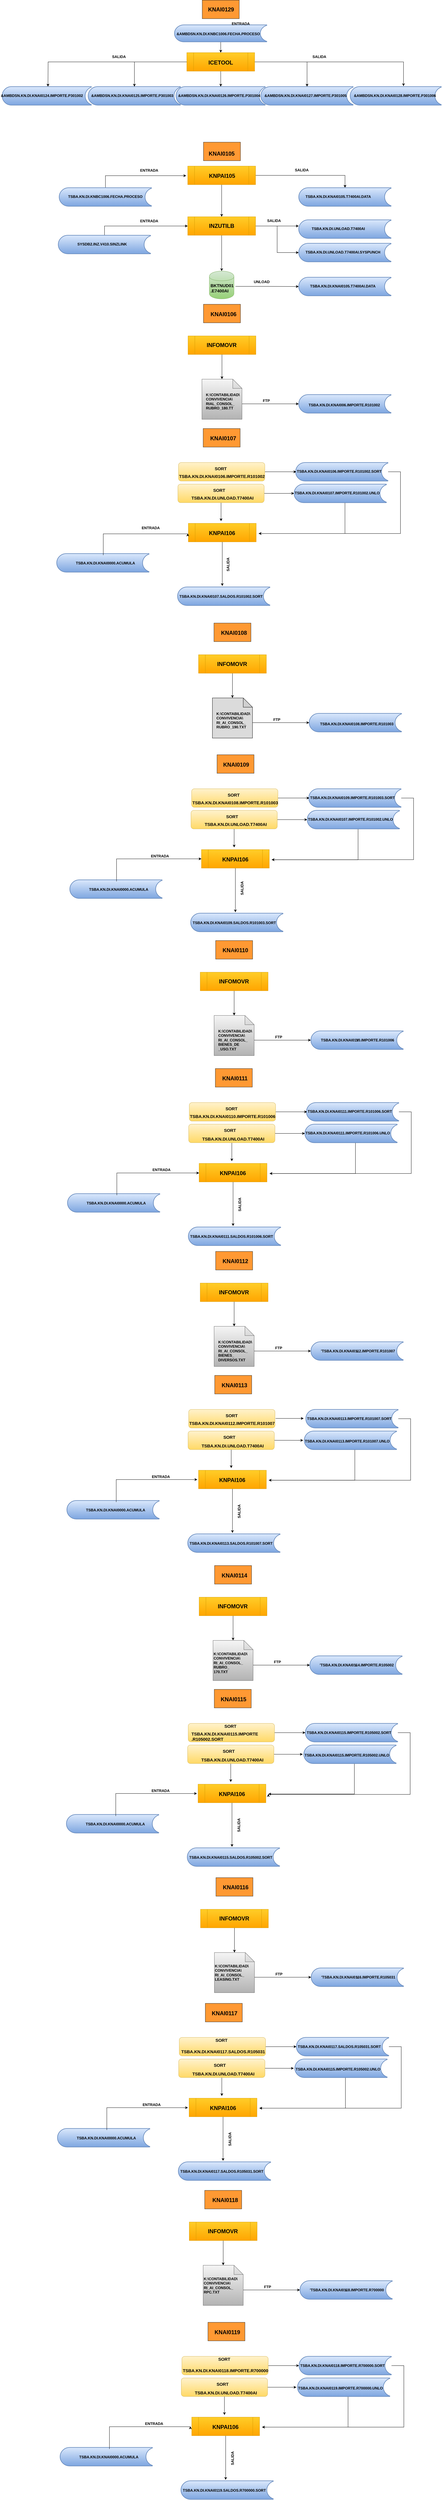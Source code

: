<mxfile version="10.6.9" type="github"><diagram id="qeBXKmq1s9j2CiQpJtHp" name="Page-1"><mxGraphModel dx="994" dy="704" grid="1" gridSize="10" guides="1" tooltips="1" connect="1" arrows="1" fold="1" page="1" pageScale="1" pageWidth="827" pageHeight="1169" math="0" shadow="0"><root><mxCell id="0"/><mxCell id="1" parent="0"/><mxCell id="xVjnniKim8iFzXiXZoka-194" value="" style="rounded=0;whiteSpace=wrap;html=1;strokeColor=#1F1F1F;fillColor=#FF9933;" parent="1" vertex="1"><mxGeometry x="800" y="2486.5" width="120" height="60" as="geometry"/></mxCell><mxCell id="xVjnniKim8iFzXiXZoka-148" style="edgeStyle=orthogonalEdgeStyle;rounded=0;orthogonalLoop=1;jettySize=auto;html=1;" parent="1" source="xVjnniKim8iFzXiXZoka-133" edge="1"><mxGeometry relative="1" as="geometry"><mxPoint x="935" y="1770" as="targetPoint"/><Array as="points"><mxPoint x="1395" y="1570"/><mxPoint x="1395" y="1770"/></Array></mxGeometry></mxCell><mxCell id="xVjnniKim8iFzXiXZoka-133" value="" style="strokeWidth=2;html=1;shape=mxgraph.flowchart.stored_data;whiteSpace=wrap;fillColor=#dae8fc;gradientColor=#7ea6e0;strokeColor=#6c8ebf;" parent="1" vertex="1"><mxGeometry x="1055" y="1540" width="300" height="60" as="geometry"/></mxCell><mxCell id="xVjnniKim8iFzXiXZoka-104" value="" style="strokeWidth=2;html=1;shape=mxgraph.flowchart.stored_data;whiteSpace=wrap;fillColor=#dae8fc;gradientColor=#7ea6e0;strokeColor=#6c8ebf;" parent="1" vertex="1"><mxGeometry x="1065" y="1320" width="300" height="60" as="geometry"/></mxCell><mxCell id="xVjnniKim8iFzXiXZoka-105" value="&lt;b&gt;TSBA.KN.DI.KNAI006.IMPORTE.R101002&lt;/b&gt;" style="text;html=1;" parent="1" vertex="1"><mxGeometry x="1095" y="1340" width="250" height="30" as="geometry"/></mxCell><mxCell id="xVjnniKim8iFzXiXZoka-114" value="" style="rounded=0;whiteSpace=wrap;html=1;strokeColor=#1F1F1F;fillColor=#FF9933;" parent="1" vertex="1"><mxGeometry x="756" y="502.5" width="120" height="60" as="geometry"/></mxCell><mxCell id="xVjnniKim8iFzXiXZoka-115" value="" style="rounded=0;whiteSpace=wrap;html=1;strokeColor=#1F1F1F;fillColor=#FF9933;" parent="1" vertex="1"><mxGeometry x="752" y="42.5" width="120" height="60" as="geometry"/></mxCell><mxCell id="xVjnniKim8iFzXiXZoka-1" value="&lt;b&gt;&lt;font style=&quot;font-size: 18px&quot;&gt;KNAI0129&lt;/font&gt;&lt;/b&gt;" style="text;html=1;strokeColor=none;fillColor=none;align=center;verticalAlign=middle;whiteSpace=wrap;rounded=0;" parent="1" vertex="1"><mxGeometry x="763" y="62.5" width="100" height="20" as="geometry"/></mxCell><mxCell id="xVjnniKim8iFzXiXZoka-2" value="" style="strokeWidth=2;html=1;shape=mxgraph.flowchart.stored_data;whiteSpace=wrap;fillColor=#dae8fc;gradientColor=#7ea6e0;strokeColor=#6c8ebf;" parent="1" vertex="1"><mxGeometry x="382" y="322.5" width="300" height="60" as="geometry"/></mxCell><mxCell id="xVjnniKim8iFzXiXZoka-3" value="" style="strokeWidth=2;html=1;shape=mxgraph.flowchart.stored_data;whiteSpace=wrap;fillColor=#dae8fc;gradientColor=#7ea6e0;strokeColor=#6c8ebf;" parent="1" vertex="1"><mxGeometry x="103" y="322.5" width="290" height="60" as="geometry"/></mxCell><mxCell id="xVjnniKim8iFzXiXZoka-4" value="" style="strokeWidth=2;html=1;shape=mxgraph.flowchart.stored_data;whiteSpace=wrap;fillColor=#dae8fc;gradientColor=#7ea6e0;strokeColor=#6c8ebf;" parent="1" vertex="1"><mxGeometry x="667" y="322.5" width="290" height="60" as="geometry"/></mxCell><mxCell id="xVjnniKim8iFzXiXZoka-5" value="" style="strokeWidth=2;html=1;shape=mxgraph.flowchart.stored_data;whiteSpace=wrap;fillColor=#dae8fc;gradientColor=#7ea6e0;strokeColor=#6c8ebf;" parent="1" vertex="1"><mxGeometry x="942" y="322.5" width="300" height="60" as="geometry"/></mxCell><mxCell id="xVjnniKim8iFzXiXZoka-47" style="edgeStyle=orthogonalEdgeStyle;rounded=0;orthogonalLoop=1;jettySize=auto;html=1;entryX=0.5;entryY=0;entryDx=0;entryDy=0;" parent="1" source="xVjnniKim8iFzXiXZoka-6" target="xVjnniKim8iFzXiXZoka-12" edge="1"><mxGeometry relative="1" as="geometry"/></mxCell><mxCell id="xVjnniKim8iFzXiXZoka-6" value="" style="strokeWidth=2;html=1;shape=mxgraph.flowchart.stored_data;whiteSpace=wrap;fillColor=#dae8fc;gradientColor=#7ea6e0;strokeColor=#6c8ebf;" parent="1" vertex="1"><mxGeometry x="662" y="122.5" width="300" height="55" as="geometry"/></mxCell><mxCell id="xVjnniKim8iFzXiXZoka-10" value="&lt;font style=&quot;font-size: 12px&quot;&gt;&lt;b&gt;&amp;amp;AMBDSN.KN.DI.KNBC1006.FECHA.PROCESO&lt;/b&gt;&lt;/font&gt;" style="text;html=1;" parent="1" vertex="1"><mxGeometry x="667" y="137.5" width="290" height="30" as="geometry"/></mxCell><mxCell id="xVjnniKim8iFzXiXZoka-11" value="&lt;b&gt;ENTRADA&lt;/b&gt;" style="text;html=1;strokeColor=none;fillColor=none;align=center;verticalAlign=middle;whiteSpace=wrap;rounded=0;" parent="1" vertex="1"><mxGeometry x="872" y="112.5" width="10" height="13" as="geometry"/></mxCell><mxCell id="xVjnniKim8iFzXiXZoka-17" style="edgeStyle=orthogonalEdgeStyle;rounded=0;orthogonalLoop=1;jettySize=auto;html=1;" parent="1" source="xVjnniKim8iFzXiXZoka-12" edge="1"><mxGeometry relative="1" as="geometry"><mxPoint x="251.571" y="322.5" as="targetPoint"/></mxGeometry></mxCell><mxCell id="xVjnniKim8iFzXiXZoka-29" style="edgeStyle=orthogonalEdgeStyle;rounded=0;orthogonalLoop=1;jettySize=auto;html=1;entryX=0.584;entryY=-0.025;entryDx=0;entryDy=0;entryPerimeter=0;" parent="1" source="xVjnniKim8iFzXiXZoka-12" target="xVjnniKim8iFzXiXZoka-26" edge="1"><mxGeometry relative="1" as="geometry"/></mxCell><mxCell id="xVjnniKim8iFzXiXZoka-41" style="edgeStyle=orthogonalEdgeStyle;rounded=0;orthogonalLoop=1;jettySize=auto;html=1;entryX=0.5;entryY=0;entryDx=0;entryDy=0;entryPerimeter=0;" parent="1" source="xVjnniKim8iFzXiXZoka-12" target="xVjnniKim8iFzXiXZoka-4" edge="1"><mxGeometry relative="1" as="geometry"/></mxCell><mxCell id="xVjnniKim8iFzXiXZoka-49" style="edgeStyle=orthogonalEdgeStyle;rounded=0;orthogonalLoop=1;jettySize=auto;html=1;entryX=0.5;entryY=0;entryDx=0;entryDy=0;entryPerimeter=0;" parent="1" source="xVjnniKim8iFzXiXZoka-12" target="xVjnniKim8iFzXiXZoka-2" edge="1"><mxGeometry relative="1" as="geometry"/></mxCell><mxCell id="xVjnniKim8iFzXiXZoka-50" style="edgeStyle=orthogonalEdgeStyle;rounded=0;orthogonalLoop=1;jettySize=auto;html=1;" parent="1" source="xVjnniKim8iFzXiXZoka-12" target="xVjnniKim8iFzXiXZoka-5" edge="1"><mxGeometry relative="1" as="geometry"/></mxCell><mxCell id="xVjnniKim8iFzXiXZoka-12" value="" style="shape=process;whiteSpace=wrap;html=1;backgroundOutline=1;fillColor=#ffcd28;gradientColor=#ffa500;strokeColor=#d79b00;" parent="1" vertex="1"><mxGeometry x="702" y="212.5" width="220" height="60" as="geometry"/></mxCell><mxCell id="xVjnniKim8iFzXiXZoka-13" value="&lt;b&gt;&lt;font style=&quot;font-size: 18px&quot;&gt;ICETOOL&lt;/font&gt;&lt;/b&gt;&lt;br&gt;" style="text;html=1;align=center;verticalAlign=middle;whiteSpace=wrap;rounded=0;" parent="1" vertex="1"><mxGeometry x="737" y="225" width="150" height="40" as="geometry"/></mxCell><mxCell id="xVjnniKim8iFzXiXZoka-22" value="&lt;b&gt;&amp;amp;AMBDSN.KN.DI.KNAI0124.IMPORTE.P301002&lt;/b&gt;" style="text;html=1;" parent="1" vertex="1"><mxGeometry x="96.5" y="337.5" width="300" height="30" as="geometry"/></mxCell><mxCell id="xVjnniKim8iFzXiXZoka-23" value="&lt;b&gt;&amp;amp;AMBDSN.KN.DI.KNAI0125.IMPORTE.P301003&lt;/b&gt;" style="text;html=1;" parent="1" vertex="1"><mxGeometry x="389.5" y="337.5" width="285" height="30" as="geometry"/></mxCell><mxCell id="xVjnniKim8iFzXiXZoka-24" value="&lt;b&gt;&amp;amp;AMBDSN.KN.DI.KNAI0126.IMPORTE.P301004&lt;/b&gt;" style="text;html=1;" parent="1" vertex="1"><mxGeometry x="672" y="337.5" width="282" height="30" as="geometry"/></mxCell><mxCell id="xVjnniKim8iFzXiXZoka-25" value="&lt;b&gt;&amp;amp;AMBDSN.KN.DI.KNAI0127.IMPORTE.P301005&lt;/b&gt;" style="text;html=1;fillColor=none;" parent="1" vertex="1"><mxGeometry x="952" y="337.5" width="290" height="30" as="geometry"/></mxCell><mxCell id="xVjnniKim8iFzXiXZoka-26" value="" style="strokeWidth=2;html=1;shape=mxgraph.flowchart.stored_data;whiteSpace=wrap;fillColor=#dae8fc;gradientColor=#7ea6e0;strokeColor=#6c8ebf;" parent="1" vertex="1"><mxGeometry x="1232" y="322.5" width="296" height="60" as="geometry"/></mxCell><mxCell id="xVjnniKim8iFzXiXZoka-27" value="&lt;b&gt;&amp;amp;AMBDSN.KN.DI.KNAI0128.IMPORTE.P301006&lt;/b&gt;" style="text;html=1;" parent="1" vertex="1"><mxGeometry x="1242" y="337.5" width="290" height="30" as="geometry"/></mxCell><mxCell id="xVjnniKim8iFzXiXZoka-51" value="&lt;b&gt;SALIDA&lt;br&gt;&lt;/b&gt;&lt;br&gt;" style="text;html=1;strokeColor=none;fillColor=none;align=center;verticalAlign=middle;whiteSpace=wrap;rounded=0;" parent="1" vertex="1"><mxGeometry x="462" y="222.5" width="40" height="20" as="geometry"/></mxCell><mxCell id="xVjnniKim8iFzXiXZoka-52" value="&lt;b&gt;SALIDA&lt;br&gt;&lt;/b&gt;&lt;br&gt;" style="text;html=1;strokeColor=none;fillColor=none;align=center;verticalAlign=middle;whiteSpace=wrap;rounded=0;" parent="1" vertex="1"><mxGeometry x="1112" y="222.5" width="40" height="20" as="geometry"/></mxCell><mxCell id="xVjnniKim8iFzXiXZoka-55" value="&lt;b&gt;&lt;font style=&quot;font-size: 18px&quot;&gt;KNAI0105&lt;/font&gt;&lt;/b&gt;" style="text;html=1;strokeColor=none;fillColor=none;align=center;verticalAlign=middle;whiteSpace=wrap;rounded=0;" parent="1" vertex="1"><mxGeometry x="795" y="530" width="40" height="20" as="geometry"/></mxCell><mxCell id="xVjnniKim8iFzXiXZoka-65" style="edgeStyle=orthogonalEdgeStyle;rounded=0;orthogonalLoop=1;jettySize=auto;html=1;entryX=0.5;entryY=0;entryDx=0;entryDy=0;entryPerimeter=0;" parent="1" source="xVjnniKim8iFzXiXZoka-56" target="xVjnniKim8iFzXiXZoka-61" edge="1"><mxGeometry relative="1" as="geometry"/></mxCell><mxCell id="xVjnniKim8iFzXiXZoka-71" style="edgeStyle=orthogonalEdgeStyle;rounded=0;orthogonalLoop=1;jettySize=auto;html=1;entryX=0.5;entryY=0;entryDx=0;entryDy=0;" parent="1" source="xVjnniKim8iFzXiXZoka-56" target="xVjnniKim8iFzXiXZoka-69" edge="1"><mxGeometry relative="1" as="geometry"/></mxCell><mxCell id="xVjnniKim8iFzXiXZoka-56" value="" style="shape=process;whiteSpace=wrap;html=1;backgroundOutline=1;fillColor=#ffcd28;gradientColor=#ffa500;strokeColor=#d79b00;" parent="1" vertex="1"><mxGeometry x="705" y="580" width="220" height="60" as="geometry"/></mxCell><mxCell id="xVjnniKim8iFzXiXZoka-57" value="&lt;b&gt;&lt;font style=&quot;font-size: 18px&quot;&gt;KNPAI105&lt;/font&gt;&lt;/b&gt;" style="text;html=1;" parent="1" vertex="1"><mxGeometry x="772" y="595" width="80" height="30" as="geometry"/></mxCell><mxCell id="xVjnniKim8iFzXiXZoka-265" style="edgeStyle=orthogonalEdgeStyle;rounded=0;orthogonalLoop=1;jettySize=auto;html=1;" parent="1" source="xVjnniKim8iFzXiXZoka-60" edge="1"><mxGeometry relative="1" as="geometry"><mxPoint x="700" y="611" as="targetPoint"/><Array as="points"><mxPoint x="438" y="611"/></Array></mxGeometry></mxCell><mxCell id="xVjnniKim8iFzXiXZoka-60" value="" style="strokeWidth=2;html=1;shape=mxgraph.flowchart.stored_data;whiteSpace=wrap;fillColor=#dae8fc;gradientColor=#7ea6e0;strokeColor=#6c8ebf;" parent="1" vertex="1"><mxGeometry x="288" y="650" width="300" height="60" as="geometry"/></mxCell><mxCell id="xVjnniKim8iFzXiXZoka-61" value="" style="strokeWidth=2;html=1;shape=mxgraph.flowchart.stored_data;whiteSpace=wrap;fillColor=#dae8fc;gradientColor=#7ea6e0;strokeColor=#6c8ebf;" parent="1" vertex="1"><mxGeometry x="1065.138" y="650" width="300" height="60" as="geometry"/></mxCell><mxCell id="xVjnniKim8iFzXiXZoka-63" value="&lt;b&gt;TSBA.KN.DI.KNBC1006.FECHA.PROCESO&lt;/b&gt;" style="text;html=1;" parent="1" vertex="1"><mxGeometry x="315" y="665" width="260" height="30" as="geometry"/></mxCell><mxCell id="xVjnniKim8iFzXiXZoka-64" value="&lt;b&gt;TSBA.KN.DI.KNAI0105.T7400AI.DATA&lt;/b&gt;" style="text;html=1;" parent="1" vertex="1"><mxGeometry x="1085" y="665" width="230" height="30" as="geometry"/></mxCell><mxCell id="xVjnniKim8iFzXiXZoka-67" value="&lt;b&gt;SALIDA&lt;br&gt;&lt;/b&gt;&lt;br&gt;" style="text;html=1;strokeColor=none;fillColor=none;align=center;verticalAlign=middle;whiteSpace=wrap;rounded=0;" parent="1" vertex="1"><mxGeometry x="1055" y="590" width="40" height="20" as="geometry"/></mxCell><mxCell id="xVjnniKim8iFzXiXZoka-68" value="&lt;b&gt;ENTRADA&lt;/b&gt;" style="text;html=1;strokeColor=none;fillColor=none;align=center;verticalAlign=middle;whiteSpace=wrap;rounded=0;" parent="1" vertex="1"><mxGeometry x="575" y="587" width="10" height="13" as="geometry"/></mxCell><mxCell id="xVjnniKim8iFzXiXZoka-77" style="edgeStyle=orthogonalEdgeStyle;rounded=0;orthogonalLoop=1;jettySize=auto;html=1;entryX=0;entryY=0.333;entryDx=0;entryDy=0;entryPerimeter=0;" parent="1" source="xVjnniKim8iFzXiXZoka-69" target="xVjnniKim8iFzXiXZoka-73" edge="1"><mxGeometry relative="1" as="geometry"/></mxCell><mxCell id="xVjnniKim8iFzXiXZoka-78" style="edgeStyle=orthogonalEdgeStyle;rounded=0;orthogonalLoop=1;jettySize=auto;html=1;entryX=0;entryY=0.5;entryDx=0;entryDy=0;entryPerimeter=0;" parent="1" source="xVjnniKim8iFzXiXZoka-69" target="xVjnniKim8iFzXiXZoka-74" edge="1"><mxGeometry relative="1" as="geometry"><mxPoint x="995" y="870" as="targetPoint"/></mxGeometry></mxCell><mxCell id="xVjnniKim8iFzXiXZoka-92" style="edgeStyle=orthogonalEdgeStyle;rounded=0;orthogonalLoop=1;jettySize=auto;html=1;entryX=0.5;entryY=0;entryDx=0;entryDy=0;" parent="1" source="xVjnniKim8iFzXiXZoka-69" target="xVjnniKim8iFzXiXZoka-84" edge="1"><mxGeometry relative="1" as="geometry"><mxPoint x="815" y="890" as="targetPoint"/></mxGeometry></mxCell><mxCell id="xVjnniKim8iFzXiXZoka-69" value="" style="shape=process;whiteSpace=wrap;html=1;backgroundOutline=1;fillColor=#ffcd28;gradientColor=#ffa500;strokeColor=#d79b00;" parent="1" vertex="1"><mxGeometry x="705" y="744" width="220" height="60" as="geometry"/></mxCell><mxCell id="xVjnniKim8iFzXiXZoka-70" value="&lt;b&gt;&lt;font style=&quot;font-size: 18px&quot;&gt;INZUTILB&lt;/font&gt;&lt;/b&gt;" style="text;html=1;strokeColor=none;fillColor=none;align=center;verticalAlign=middle;whiteSpace=wrap;rounded=0;" parent="1" vertex="1"><mxGeometry x="795" y="764" width="40" height="20" as="geometry"/></mxCell><mxCell id="xVjnniKim8iFzXiXZoka-271" style="edgeStyle=orthogonalEdgeStyle;rounded=0;orthogonalLoop=1;jettySize=auto;html=1;entryX=0;entryY=0.5;entryDx=0;entryDy=0;" parent="1" source="xVjnniKim8iFzXiXZoka-72" target="xVjnniKim8iFzXiXZoka-69" edge="1"><mxGeometry relative="1" as="geometry"><Array as="points"><mxPoint x="435" y="774"/></Array></mxGeometry></mxCell><mxCell id="xVjnniKim8iFzXiXZoka-72" value="" style="strokeWidth=2;html=1;shape=mxgraph.flowchart.stored_data;whiteSpace=wrap;fillColor=#dae8fc;gradientColor=#7ea6e0;strokeColor=#6c8ebf;" parent="1" vertex="1"><mxGeometry x="285" y="804" width="300" height="60" as="geometry"/></mxCell><mxCell id="xVjnniKim8iFzXiXZoka-73" value="" style="strokeWidth=2;html=1;shape=mxgraph.flowchart.stored_data;whiteSpace=wrap;fillColor=#dae8fc;gradientColor=#7ea6e0;strokeColor=#6c8ebf;" parent="1" vertex="1"><mxGeometry x="1065" y="754" width="300" height="60" as="geometry"/></mxCell><mxCell id="xVjnniKim8iFzXiXZoka-74" value="" style="strokeWidth=2;html=1;shape=mxgraph.flowchart.stored_data;whiteSpace=wrap;fillColor=#dae8fc;gradientColor=#7ea6e0;strokeColor=#6c8ebf;" parent="1" vertex="1"><mxGeometry x="1065" y="830" width="300" height="60" as="geometry"/></mxCell><mxCell id="xVjnniKim8iFzXiXZoka-79" value="&lt;b&gt;SYSDB2.INZ.V410.SINZLINK&lt;/b&gt;" style="text;html=1;" parent="1" vertex="1"><mxGeometry x="345" y="819" width="180" height="30" as="geometry"/></mxCell><mxCell id="xVjnniKim8iFzXiXZoka-80" value="&lt;b&gt;TSBA.KN.DI.UNLOAD.T7400AI&lt;/b&gt;" style="text;html=1;" parent="1" vertex="1"><mxGeometry x="1105" y="769" width="190" height="30" as="geometry"/></mxCell><mxCell id="xVjnniKim8iFzXiXZoka-81" value="&lt;b&gt;TSBA.KN.DI.UNLOAD.T7400AI.SYSPUNCH&lt;/b&gt;" style="text;html=1;" parent="1" vertex="1"><mxGeometry x="1085" y="845" width="260" height="30" as="geometry"/></mxCell><mxCell id="xVjnniKim8iFzXiXZoka-82" value="&lt;b&gt;ENTRADA&lt;/b&gt;" style="text;html=1;strokeColor=none;fillColor=none;align=center;verticalAlign=middle;whiteSpace=wrap;rounded=0;" parent="1" vertex="1"><mxGeometry x="575" y="751" width="10" height="13" as="geometry"/></mxCell><mxCell id="xVjnniKim8iFzXiXZoka-83" value="&lt;b&gt;SALIDA&lt;br&gt;&lt;/b&gt;&lt;br&gt;" style="text;html=1;strokeColor=none;fillColor=none;align=center;verticalAlign=middle;whiteSpace=wrap;rounded=0;" parent="1" vertex="1"><mxGeometry x="965" y="754" width="40" height="20" as="geometry"/></mxCell><mxCell id="xVjnniKim8iFzXiXZoka-84" value="" style="shape=cylinder;whiteSpace=wrap;html=1;boundedLbl=1;backgroundOutline=1;fillColor=#d5e8d4;gradientColor=#97d077;strokeColor=#82b366;" parent="1" vertex="1"><mxGeometry x="775" y="920" width="80" height="90" as="geometry"/></mxCell><mxCell id="xVjnniKim8iFzXiXZoka-95" style="edgeStyle=orthogonalEdgeStyle;rounded=0;orthogonalLoop=1;jettySize=auto;html=1;entryX=0;entryY=0.5;entryDx=0;entryDy=0;entryPerimeter=0;" parent="1" source="xVjnniKim8iFzXiXZoka-85" target="xVjnniKim8iFzXiXZoka-86" edge="1"><mxGeometry relative="1" as="geometry"/></mxCell><mxCell id="xVjnniKim8iFzXiXZoka-85" value="&lt;b&gt;&lt;font style=&quot;font-size: 14px&quot;&gt;BKTNUD01&lt;br&gt;.E7400AI&lt;/font&gt;&lt;/b&gt;" style="text;html=1;" parent="1" vertex="1"><mxGeometry x="777" y="952" width="83" height="35" as="geometry"/></mxCell><mxCell id="xVjnniKim8iFzXiXZoka-86" value="" style="strokeWidth=2;html=1;shape=mxgraph.flowchart.stored_data;whiteSpace=wrap;fillColor=#dae8fc;gradientColor=#7ea6e0;strokeColor=#6c8ebf;" parent="1" vertex="1"><mxGeometry x="1065" y="940" width="300" height="60" as="geometry"/></mxCell><mxCell id="xVjnniKim8iFzXiXZoka-88" value="&lt;b&gt;TSBA.KN.DI.KNAI0105.T7400AI.DATA&lt;/b&gt;" style="text;html=1;" parent="1" vertex="1"><mxGeometry x="1100" y="955" width="230" height="30" as="geometry"/></mxCell><mxCell id="xVjnniKim8iFzXiXZoka-91" value="&lt;b&gt;UNLOAD&lt;/b&gt;&lt;br&gt;" style="text;html=1;strokeColor=none;fillColor=none;align=center;verticalAlign=middle;whiteSpace=wrap;rounded=0;" parent="1" vertex="1"><mxGeometry x="925" y="945" width="40" height="20" as="geometry"/></mxCell><mxCell id="xVjnniKim8iFzXiXZoka-102" style="edgeStyle=orthogonalEdgeStyle;rounded=0;orthogonalLoop=1;jettySize=auto;html=1;" parent="1" source="xVjnniKim8iFzXiXZoka-98" target="xVjnniKim8iFzXiXZoka-101" edge="1"><mxGeometry relative="1" as="geometry"/></mxCell><mxCell id="xVjnniKim8iFzXiXZoka-98" value="" style="shape=process;whiteSpace=wrap;html=1;backgroundOutline=1;fillColor=#ffcd28;gradientColor=#ffa500;strokeColor=#d79b00;" parent="1" vertex="1"><mxGeometry x="706" y="1130" width="220" height="60" as="geometry"/></mxCell><mxCell id="xVjnniKim8iFzXiXZoka-99" value="&lt;font style=&quot;font-size: 18px&quot;&gt;&lt;b&gt;INFOMOVR&lt;/b&gt;&lt;/font&gt;" style="text;html=1;strokeColor=none;fillColor=none;align=center;verticalAlign=middle;whiteSpace=wrap;rounded=0;" parent="1" vertex="1"><mxGeometry x="795" y="1150" width="40" height="20" as="geometry"/></mxCell><mxCell id="xVjnniKim8iFzXiXZoka-106" style="edgeStyle=orthogonalEdgeStyle;rounded=0;orthogonalLoop=1;jettySize=auto;html=1;exitX=0;exitY=0;exitDx=130;exitDy=80;exitPerimeter=0;entryX=0;entryY=0.5;entryDx=0;entryDy=0;entryPerimeter=0;" parent="1" source="xVjnniKim8iFzXiXZoka-101" target="xVjnniKim8iFzXiXZoka-104" edge="1"><mxGeometry relative="1" as="geometry"/></mxCell><mxCell id="xVjnniKim8iFzXiXZoka-101" value="" style="shape=note;whiteSpace=wrap;html=1;backgroundOutline=1;darkOpacity=0.05;fillColor=#f5f5f5;gradientColor=#b3b3b3;strokeColor=#666666;" parent="1" vertex="1"><mxGeometry x="751" y="1270" width="130" height="130" as="geometry"/></mxCell><mxCell id="xVjnniKim8iFzXiXZoka-103" value="&lt;b&gt;K:\CONTABILIDAD\&lt;br&gt;CONVIVENCIA\&lt;br&gt;RIAL_CONSOL_&lt;br&gt;RUBRO_180.TT&lt;/b&gt;" style="text;html=1;" parent="1" vertex="1"><mxGeometry x="762" y="1307" width="400" height="30" as="geometry"/></mxCell><mxCell id="xVjnniKim8iFzXiXZoka-107" value="&lt;b&gt;FTP&lt;/b&gt;&lt;br&gt;" style="text;html=1;strokeColor=none;fillColor=none;align=center;verticalAlign=middle;whiteSpace=wrap;rounded=0;" parent="1" vertex="1"><mxGeometry x="940" y="1330" width="40" height="20" as="geometry"/></mxCell><mxCell id="xVjnniKim8iFzXiXZoka-108" value="" style="rounded=0;whiteSpace=wrap;html=1;strokeColor=#FFFFFF;" parent="1" vertex="1"><mxGeometry x="365" y="1420" width="120" height="60" as="geometry"/></mxCell><mxCell id="xVjnniKim8iFzXiXZoka-109" value="" style="rounded=0;whiteSpace=wrap;html=1;strokeColor=#1F1F1F;fillColor=#FF9933;" parent="1" vertex="1"><mxGeometry x="756" y="1027.5" width="120" height="60" as="geometry"/></mxCell><mxCell id="xVjnniKim8iFzXiXZoka-110" value="&lt;b&gt;&lt;font style=&quot;font-size: 18px&quot;&gt;KNAI0106&lt;/font&gt;&lt;/b&gt;" style="text;html=1;strokeColor=none;" parent="1" vertex="1"><mxGeometry x="776.5" y="1042.5" width="79" height="30" as="geometry"/></mxCell><mxCell id="xVjnniKim8iFzXiXZoka-125" value="" style="rounded=0;whiteSpace=wrap;html=1;strokeColor=#1F1F1F;fillColor=#FF9933;" parent="1" vertex="1"><mxGeometry x="755" y="1430" width="120" height="60" as="geometry"/></mxCell><mxCell id="xVjnniKim8iFzXiXZoka-126" value="&lt;b&gt;&lt;font style=&quot;font-size: 18px&quot;&gt;KNAI0107&lt;/font&gt;&lt;/b&gt;" style="text;html=1;strokeColor=none;" parent="1" vertex="1"><mxGeometry x="775.5" y="1445" width="79" height="30" as="geometry"/></mxCell><mxCell id="xVjnniKim8iFzXiXZoka-137" style="edgeStyle=orthogonalEdgeStyle;rounded=0;orthogonalLoop=1;jettySize=auto;html=1;entryX=0;entryY=0.5;entryDx=0;entryDy=0;" parent="1" source="xVjnniKim8iFzXiXZoka-127" target="xVjnniKim8iFzXiXZoka-132" edge="1"><mxGeometry relative="1" as="geometry"/></mxCell><mxCell id="xVjnniKim8iFzXiXZoka-127" value="" style="rounded=1;whiteSpace=wrap;html=1;strokeColor=#d6b656;fillColor=#fff2cc;gradientColor=#ffd966;" parent="1" vertex="1"><mxGeometry x="675" y="1540" width="280" height="60" as="geometry"/></mxCell><mxCell id="xVjnniKim8iFzXiXZoka-128" value="&lt;b&gt;&lt;font style=&quot;font-size: 14px&quot;&gt;TSBA.KN.DI.KNAI0106.IMPORTE.R101002&lt;/font&gt;&lt;/b&gt;" style="text;html=1;" parent="1" vertex="1"><mxGeometry x="675" y="1570" width="260" height="30" as="geometry"/></mxCell><mxCell id="xVjnniKim8iFzXiXZoka-129" value="&lt;b&gt;&lt;font style=&quot;font-size: 14px&quot;&gt;SORT&lt;/font&gt;&lt;/b&gt;&lt;br&gt;" style="text;html=1;strokeColor=none;fillColor=none;align=center;verticalAlign=middle;whiteSpace=wrap;rounded=0;" parent="1" vertex="1"><mxGeometry x="791.5" y="1550" width="40" height="20" as="geometry"/></mxCell><mxCell id="xVjnniKim8iFzXiXZoka-132" value="&lt;b&gt;TSBA.KN.DI.KNAI0106.IMPORTE.R101002.SORT&lt;/b&gt;" style="text;html=1;" parent="1" vertex="1"><mxGeometry x="1057" y="1555" width="300" height="30" as="geometry"/></mxCell><mxCell id="xVjnniKim8iFzXiXZoka-149" style="edgeStyle=orthogonalEdgeStyle;rounded=0;orthogonalLoop=1;jettySize=auto;html=1;" parent="1" source="xVjnniKim8iFzXiXZoka-139" edge="1"><mxGeometry relative="1" as="geometry"><mxPoint x="935" y="1770" as="targetPoint"/><Array as="points"><mxPoint x="1215" y="1770"/><mxPoint x="945" y="1770"/></Array></mxGeometry></mxCell><mxCell id="xVjnniKim8iFzXiXZoka-139" value="" style="strokeWidth=2;html=1;shape=mxgraph.flowchart.stored_data;whiteSpace=wrap;fillColor=#dae8fc;gradientColor=#7ea6e0;strokeColor=#6c8ebf;" parent="1" vertex="1"><mxGeometry x="1050" y="1610" width="300" height="60" as="geometry"/></mxCell><mxCell id="xVjnniKim8iFzXiXZoka-140" style="edgeStyle=orthogonalEdgeStyle;rounded=0;orthogonalLoop=1;jettySize=auto;html=1;entryX=0;entryY=0.5;entryDx=0;entryDy=0;" parent="1" source="xVjnniKim8iFzXiXZoka-141" target="xVjnniKim8iFzXiXZoka-144" edge="1"><mxGeometry relative="1" as="geometry"/></mxCell><mxCell id="xVjnniKim8iFzXiXZoka-156" style="edgeStyle=orthogonalEdgeStyle;rounded=0;orthogonalLoop=1;jettySize=auto;html=1;" parent="1" source="xVjnniKim8iFzXiXZoka-141" edge="1"><mxGeometry relative="1" as="geometry"><mxPoint x="813" y="1730" as="targetPoint"/></mxGeometry></mxCell><mxCell id="xVjnniKim8iFzXiXZoka-141" value="" style="rounded=1;whiteSpace=wrap;html=1;strokeColor=#d6b656;fillColor=#fff2cc;gradientColor=#ffd966;" parent="1" vertex="1"><mxGeometry x="673" y="1610" width="280" height="60" as="geometry"/></mxCell><mxCell id="xVjnniKim8iFzXiXZoka-142" value="&lt;span lang=&quot;EN-US&quot;&gt;&lt;b&gt;&lt;font style=&quot;font-size: 14px&quot;&gt;TSBA.KN.DI.UNLOAD.T7400AI&lt;/font&gt;&lt;/b&gt;&lt;/span&gt;&lt;br&gt;" style="text;html=1;" parent="1" vertex="1"><mxGeometry x="715" y="1640" width="260" height="30" as="geometry"/></mxCell><mxCell id="xVjnniKim8iFzXiXZoka-143" value="&lt;b&gt;&lt;font style=&quot;font-size: 14px&quot;&gt;SORT&lt;/font&gt;&lt;/b&gt;&lt;br&gt;" style="text;html=1;strokeColor=none;fillColor=none;align=center;verticalAlign=middle;whiteSpace=wrap;rounded=0;" parent="1" vertex="1"><mxGeometry x="786.5" y="1620" width="40" height="20" as="geometry"/></mxCell><mxCell id="xVjnniKim8iFzXiXZoka-144" value="&lt;span lang=&quot;EN-US&quot;&gt;&lt;b&gt;TSBA.KN.DI.KNAI0107.IMPORTE.R101002.UNLO&lt;/b&gt;&lt;/span&gt;&lt;br&gt;" style="text;html=1;" parent="1" vertex="1"><mxGeometry x="1050" y="1625" width="300" height="30" as="geometry"/></mxCell><mxCell id="xVjnniKim8iFzXiXZoka-155" style="edgeStyle=orthogonalEdgeStyle;rounded=0;orthogonalLoop=1;jettySize=auto;html=1;" parent="1" source="xVjnniKim8iFzXiXZoka-145" edge="1"><mxGeometry relative="1" as="geometry"><mxPoint x="817" y="1940" as="targetPoint"/></mxGeometry></mxCell><mxCell id="xVjnniKim8iFzXiXZoka-145" value="" style="shape=process;whiteSpace=wrap;html=1;backgroundOutline=1;fillColor=#ffcd28;gradientColor=#ffa500;strokeColor=#d79b00;" parent="1" vertex="1"><mxGeometry x="707" y="1737" width="220" height="60" as="geometry"/></mxCell><mxCell id="xVjnniKim8iFzXiXZoka-146" value="&lt;b&gt;&lt;font style=&quot;font-size: 18px&quot;&gt;KNPAI106&lt;/font&gt;&lt;/b&gt;" style="text;html=1;" parent="1" vertex="1"><mxGeometry x="772" y="1752" width="80" height="30" as="geometry"/></mxCell><mxCell id="xVjnniKim8iFzXiXZoka-150" value="" style="strokeWidth=2;html=1;shape=mxgraph.flowchart.stored_data;whiteSpace=wrap;fillColor=#dae8fc;gradientColor=#7ea6e0;strokeColor=#6c8ebf;" parent="1" vertex="1"><mxGeometry x="280" y="1835" width="300" height="60" as="geometry"/></mxCell><mxCell id="xVjnniKim8iFzXiXZoka-263" style="edgeStyle=orthogonalEdgeStyle;rounded=0;orthogonalLoop=1;jettySize=auto;html=1;" parent="1" source="xVjnniKim8iFzXiXZoka-151" edge="1"><mxGeometry relative="1" as="geometry"><mxPoint x="705" y="1770.0" as="targetPoint"/><Array as="points"><mxPoint x="431" y="1771"/></Array></mxGeometry></mxCell><mxCell id="xVjnniKim8iFzXiXZoka-151" value="&lt;p&gt;&lt;span&gt;&lt;b&gt;TSBA.KN.DI.KNAI0000.ACUMULA&lt;/b&gt;&lt;/span&gt;&lt;/p&gt;" style="text;html=1;" parent="1" vertex="1"><mxGeometry x="340" y="1840" width="180" height="30" as="geometry"/></mxCell><mxCell id="xVjnniKim8iFzXiXZoka-153" value="" style="strokeWidth=2;html=1;shape=mxgraph.flowchart.stored_data;whiteSpace=wrap;fillColor=#dae8fc;gradientColor=#7ea6e0;strokeColor=#6c8ebf;" parent="1" vertex="1"><mxGeometry x="672" y="1943" width="300" height="60" as="geometry"/></mxCell><mxCell id="xVjnniKim8iFzXiXZoka-154" value="&lt;p&gt;&lt;span&gt;&lt;b&gt;TSBA.KN.DI.KNAI0107.SALDOS.R101002.SORT&lt;/b&gt;&lt;/span&gt;&lt;/p&gt;" style="text;html=1;" parent="1" vertex="1"><mxGeometry x="676" y="1948" width="159" height="32" as="geometry"/></mxCell><mxCell id="xVjnniKim8iFzXiXZoka-157" value="" style="strokeWidth=2;html=1;shape=mxgraph.flowchart.stored_data;whiteSpace=wrap;fillColor=#dae8fc;gradientColor=#7ea6e0;strokeColor=#6c8ebf;" parent="1" vertex="1"><mxGeometry x="1099" y="2352.5" width="300" height="60" as="geometry"/></mxCell><mxCell id="xVjnniKim8iFzXiXZoka-158" value="&lt;span lang=&quot;EN-US&quot;&gt;&lt;b&gt;&amp;nbsp;TSBA.KN.DI.KNAI0108.IMPORTE.R101003&amp;nbsp;&lt;/b&gt;&lt;/span&gt;&lt;br&gt;" style="text;html=1;" parent="1" vertex="1"><mxGeometry x="1129" y="2372.5" width="250" height="30" as="geometry"/></mxCell><mxCell id="xVjnniKim8iFzXiXZoka-159" style="edgeStyle=orthogonalEdgeStyle;rounded=0;orthogonalLoop=1;jettySize=auto;html=1;" parent="1" source="xVjnniKim8iFzXiXZoka-160" target="xVjnniKim8iFzXiXZoka-163" edge="1"><mxGeometry relative="1" as="geometry"/></mxCell><mxCell id="xVjnniKim8iFzXiXZoka-160" value="" style="shape=process;whiteSpace=wrap;html=1;backgroundOutline=1;fillColor=#ffcd28;gradientColor=#ffa500;strokeColor=#d79b00;" parent="1" vertex="1"><mxGeometry x="740" y="2162.5" width="220" height="60" as="geometry"/></mxCell><mxCell id="xVjnniKim8iFzXiXZoka-161" value="&lt;font style=&quot;font-size: 18px&quot;&gt;&lt;b&gt;INFOMOVR&lt;/b&gt;&lt;/font&gt;" style="text;html=1;strokeColor=none;fillColor=none;align=center;verticalAlign=middle;whiteSpace=wrap;rounded=0;" parent="1" vertex="1"><mxGeometry x="829" y="2182.5" width="40" height="20" as="geometry"/></mxCell><mxCell id="xVjnniKim8iFzXiXZoka-162" style="edgeStyle=orthogonalEdgeStyle;rounded=0;orthogonalLoop=1;jettySize=auto;html=1;exitX=0;exitY=0;exitDx=130;exitDy=80;exitPerimeter=0;entryX=0;entryY=0.5;entryDx=0;entryDy=0;entryPerimeter=0;" parent="1" source="xVjnniKim8iFzXiXZoka-163" target="xVjnniKim8iFzXiXZoka-157" edge="1"><mxGeometry relative="1" as="geometry"/></mxCell><mxCell id="xVjnniKim8iFzXiXZoka-163" value="" style="shape=note;whiteSpace=wrap;html=1;backgroundOutline=1;darkOpacity=0.05;fillColor=#DBDBDB;" parent="1" vertex="1"><mxGeometry x="785" y="2302.5" width="130" height="130" as="geometry"/></mxCell><mxCell id="xVjnniKim8iFzXiXZoka-164" value="&lt;span&gt;&lt;b&gt;K:\CONTABILIDAD\&lt;br&gt;CONVIVENCIA\&lt;br&gt;RI_AI_CONSOL_&lt;br&gt;RUBRO_190.TXT&amp;nbsp;&lt;/b&gt;&lt;/span&gt;&lt;br&gt;" style="text;html=1;" parent="1" vertex="1"><mxGeometry x="796" y="2339.5" width="400" height="30" as="geometry"/></mxCell><mxCell id="xVjnniKim8iFzXiXZoka-165" value="&lt;b&gt;FTP&lt;/b&gt;&lt;br&gt;" style="text;html=1;strokeColor=none;fillColor=none;align=center;verticalAlign=middle;whiteSpace=wrap;rounded=0;" parent="1" vertex="1"><mxGeometry x="974" y="2362.5" width="40" height="20" as="geometry"/></mxCell><mxCell id="xVjnniKim8iFzXiXZoka-167" value="" style="rounded=0;whiteSpace=wrap;html=1;strokeColor=#1F1F1F;fillColor=#FF9933;" parent="1" vertex="1"><mxGeometry x="790" y="2060" width="120" height="60" as="geometry"/></mxCell><mxCell id="xVjnniKim8iFzXiXZoka-168" value="&lt;b&gt;&lt;font style=&quot;font-size: 18px&quot;&gt;KNAI0108&lt;/font&gt;&lt;/b&gt;" style="text;html=1;strokeColor=none;" parent="1" vertex="1"><mxGeometry x="810.5" y="2075" width="79" height="30" as="geometry"/></mxCell><mxCell id="xVjnniKim8iFzXiXZoka-169" style="edgeStyle=orthogonalEdgeStyle;rounded=0;orthogonalLoop=1;jettySize=auto;html=1;" parent="1" source="xVjnniKim8iFzXiXZoka-170" edge="1"><mxGeometry relative="1" as="geometry"><mxPoint x="977.167" y="2826.333" as="targetPoint"/><Array as="points"><mxPoint x="1437.5" y="2626.667"/><mxPoint x="1437.5" y="2826.667"/></Array></mxGeometry></mxCell><mxCell id="xVjnniKim8iFzXiXZoka-170" value="" style="strokeWidth=2;html=1;shape=mxgraph.flowchart.stored_data;whiteSpace=wrap;fillColor=#dae8fc;gradientColor=#7ea6e0;strokeColor=#6c8ebf;" parent="1" vertex="1"><mxGeometry x="1097.5" y="2596.667" width="300" height="60" as="geometry"/></mxCell><mxCell id="xVjnniKim8iFzXiXZoka-172" value="&lt;b&gt;&lt;font style=&quot;font-size: 18px&quot;&gt;KNAI0109&lt;br&gt;&lt;br&gt;&lt;/font&gt;&lt;/b&gt;" style="text;html=1;strokeColor=none;" parent="1" vertex="1"><mxGeometry x="818" y="2501.667" width="79" height="30" as="geometry"/></mxCell><mxCell id="xVjnniKim8iFzXiXZoka-173" style="edgeStyle=orthogonalEdgeStyle;rounded=0;orthogonalLoop=1;jettySize=auto;html=1;entryX=0;entryY=0.5;entryDx=0;entryDy=0;" parent="1" source="xVjnniKim8iFzXiXZoka-174" target="xVjnniKim8iFzXiXZoka-177" edge="1"><mxGeometry relative="1" as="geometry"/></mxCell><mxCell id="xVjnniKim8iFzXiXZoka-174" value="" style="rounded=1;whiteSpace=wrap;html=1;strokeColor=#d6b656;fillColor=#fff2cc;gradientColor=#ffd966;" parent="1" vertex="1"><mxGeometry x="717.5" y="2596.667" width="280" height="60" as="geometry"/></mxCell><mxCell id="xVjnniKim8iFzXiXZoka-175" value="&lt;span lang=&quot;EN-US&quot;&gt;&lt;b&gt;&lt;font style=&quot;font-size: 14px&quot;&gt;TSBA.KN.DI.KNAI0108.IMPORTE.R101003&lt;/font&gt;&lt;/b&gt;&lt;/span&gt;&lt;br&gt;" style="text;html=1;" parent="1" vertex="1"><mxGeometry x="717.5" y="2626.667" width="260" height="30" as="geometry"/></mxCell><mxCell id="xVjnniKim8iFzXiXZoka-176" value="&lt;b&gt;&lt;font style=&quot;font-size: 14px&quot;&gt;SORT&lt;/font&gt;&lt;/b&gt;&lt;br&gt;" style="text;html=1;strokeColor=none;fillColor=none;align=center;verticalAlign=middle;whiteSpace=wrap;rounded=0;" parent="1" vertex="1"><mxGeometry x="834" y="2606.667" width="40" height="20" as="geometry"/></mxCell><mxCell id="xVjnniKim8iFzXiXZoka-177" value="&lt;span lang=&quot;EN-US&quot;&gt;&lt;b&gt;TSBA.KN.DI.KNAI0109.IMPORTE.R101003.SORT&lt;/b&gt;&lt;/span&gt;&lt;br&gt;" style="text;html=1;" parent="1" vertex="1"><mxGeometry x="1099.5" y="2611.667" width="300" height="30" as="geometry"/></mxCell><mxCell id="xVjnniKim8iFzXiXZoka-178" style="edgeStyle=orthogonalEdgeStyle;rounded=0;orthogonalLoop=1;jettySize=auto;html=1;" parent="1" source="xVjnniKim8iFzXiXZoka-179" edge="1"><mxGeometry relative="1" as="geometry"><mxPoint x="977.167" y="2826.333" as="targetPoint"/><Array as="points"><mxPoint x="1257.5" y="2826.667"/><mxPoint x="987.5" y="2826.667"/></Array></mxGeometry></mxCell><mxCell id="xVjnniKim8iFzXiXZoka-179" value="" style="strokeWidth=2;html=1;shape=mxgraph.flowchart.stored_data;whiteSpace=wrap;fillColor=#dae8fc;gradientColor=#7ea6e0;strokeColor=#6c8ebf;" parent="1" vertex="1"><mxGeometry x="1092.5" y="2666.667" width="300" height="60" as="geometry"/></mxCell><mxCell id="xVjnniKim8iFzXiXZoka-180" style="edgeStyle=orthogonalEdgeStyle;rounded=0;orthogonalLoop=1;jettySize=auto;html=1;entryX=0;entryY=0.5;entryDx=0;entryDy=0;" parent="1" source="xVjnniKim8iFzXiXZoka-182" target="xVjnniKim8iFzXiXZoka-185" edge="1"><mxGeometry relative="1" as="geometry"/></mxCell><mxCell id="xVjnniKim8iFzXiXZoka-181" style="edgeStyle=orthogonalEdgeStyle;rounded=0;orthogonalLoop=1;jettySize=auto;html=1;" parent="1" source="xVjnniKim8iFzXiXZoka-182" edge="1"><mxGeometry relative="1" as="geometry"><mxPoint x="855.5" y="2786.667" as="targetPoint"/></mxGeometry></mxCell><mxCell id="xVjnniKim8iFzXiXZoka-182" value="" style="rounded=1;whiteSpace=wrap;html=1;strokeColor=#d6b656;fillColor=#fff2cc;gradientColor=#ffd966;" parent="1" vertex="1"><mxGeometry x="715.5" y="2666.667" width="280" height="60" as="geometry"/></mxCell><mxCell id="xVjnniKim8iFzXiXZoka-183" value="&lt;span&gt;&lt;span lang=&quot;EN-US&quot;&gt;&lt;b&gt;&lt;font style=&quot;font-size: 14px&quot;&gt;TSBA.KN.DI.UNLOAD.T7400AI&lt;/font&gt;&lt;/b&gt;&lt;/span&gt;&lt;/span&gt;&lt;br&gt;" style="text;html=1;" parent="1" vertex="1"><mxGeometry x="757.5" y="2696.667" width="260" height="30" as="geometry"/></mxCell><mxCell id="xVjnniKim8iFzXiXZoka-184" value="&lt;b&gt;&lt;font style=&quot;font-size: 14px&quot;&gt;SORT&lt;/font&gt;&lt;/b&gt;&lt;br&gt;" style="text;html=1;strokeColor=none;fillColor=none;align=center;verticalAlign=middle;whiteSpace=wrap;rounded=0;" parent="1" vertex="1"><mxGeometry x="829" y="2676.667" width="40" height="20" as="geometry"/></mxCell><mxCell id="xVjnniKim8iFzXiXZoka-185" value="&lt;span lang=&quot;EN-US&quot;&gt;&lt;b&gt;TSBA.KN.DI.KNAI0107.IMPORTE.R101002.UNLO&lt;/b&gt;&lt;/span&gt;&lt;br&gt;" style="text;html=1;" parent="1" vertex="1"><mxGeometry x="1092.5" y="2681.667" width="300" height="30" as="geometry"/></mxCell><mxCell id="xVjnniKim8iFzXiXZoka-187" style="edgeStyle=orthogonalEdgeStyle;rounded=0;orthogonalLoop=1;jettySize=auto;html=1;" parent="1" source="xVjnniKim8iFzXiXZoka-188" edge="1"><mxGeometry relative="1" as="geometry"><mxPoint x="859.5" y="2996.667" as="targetPoint"/></mxGeometry></mxCell><mxCell id="xVjnniKim8iFzXiXZoka-188" value="" style="shape=process;whiteSpace=wrap;html=1;backgroundOutline=1;fillColor=#ffcd28;gradientColor=#ffa500;strokeColor=#d79b00;" parent="1" vertex="1"><mxGeometry x="749.5" y="2793.667" width="220" height="60" as="geometry"/></mxCell><mxCell id="xVjnniKim8iFzXiXZoka-189" value="&lt;b&gt;&lt;font style=&quot;font-size: 18px&quot;&gt;KNPAI106&lt;/font&gt;&lt;/b&gt;" style="text;html=1;" parent="1" vertex="1"><mxGeometry x="814.5" y="2808.667" width="80" height="30" as="geometry"/></mxCell><mxCell id="xVjnniKim8iFzXiXZoka-190" value="" style="strokeWidth=2;html=1;shape=mxgraph.flowchart.stored_data;whiteSpace=wrap;fillColor=#dae8fc;gradientColor=#7ea6e0;strokeColor=#6c8ebf;" parent="1" vertex="1"><mxGeometry x="322.5" y="2891.667" width="300" height="60" as="geometry"/></mxCell><mxCell id="xVjnniKim8iFzXiXZoka-261" style="edgeStyle=orthogonalEdgeStyle;rounded=0;orthogonalLoop=1;jettySize=auto;html=1;entryX=0;entryY=0.5;entryDx=0;entryDy=0;" parent="1" source="xVjnniKim8iFzXiXZoka-191" target="xVjnniKim8iFzXiXZoka-188" edge="1"><mxGeometry relative="1" as="geometry"><Array as="points"><mxPoint x="474" y="2824"/></Array></mxGeometry></mxCell><mxCell id="xVjnniKim8iFzXiXZoka-191" value="&lt;p&gt;&lt;span&gt;&lt;b&gt;TSBA.KN.DI.KNAI0000.ACUMULA&lt;/b&gt;&lt;/span&gt;&lt;/p&gt;" style="text;html=1;" parent="1" vertex="1"><mxGeometry x="382.5" y="2896.667" width="180" height="30" as="geometry"/></mxCell><mxCell id="xVjnniKim8iFzXiXZoka-192" value="" style="strokeWidth=2;html=1;shape=mxgraph.flowchart.stored_data;whiteSpace=wrap;fillColor=#dae8fc;gradientColor=#7ea6e0;strokeColor=#6c8ebf;" parent="1" vertex="1"><mxGeometry x="714.5" y="2999.667" width="300" height="60" as="geometry"/></mxCell><mxCell id="xVjnniKim8iFzXiXZoka-193" value="&lt;p&gt;&lt;span&gt;&lt;b&gt;TSBA.KN.DI.KNAI0109.SALDOS.R101003.SORT&lt;/b&gt;&lt;/span&gt;&lt;/p&gt;" style="text;html=1;" parent="1" vertex="1"><mxGeometry x="718.5" y="3004.667" width="159" height="32" as="geometry"/></mxCell><mxCell id="xVjnniKim8iFzXiXZoka-195" value="V" style="strokeWidth=2;html=1;shape=mxgraph.flowchart.stored_data;whiteSpace=wrap;fillColor=#dae8fc;gradientColor=#7ea6e0;strokeColor=#6c8ebf;" parent="1" vertex="1"><mxGeometry x="1104.5" y="3380.833" width="300" height="60" as="geometry"/></mxCell><mxCell id="xVjnniKim8iFzXiXZoka-196" value="&lt;p&gt;&lt;span&gt;&lt;b&gt;TSBA.KN.DI.KNAI0110.IMPORTE.R101006&lt;/b&gt;&lt;/span&gt;&lt;/p&gt;" style="text;html=1;" parent="1" vertex="1"><mxGeometry x="1134.5" y="3384.833" width="250" height="30" as="geometry"/></mxCell><mxCell id="xVjnniKim8iFzXiXZoka-197" style="edgeStyle=orthogonalEdgeStyle;rounded=0;orthogonalLoop=1;jettySize=auto;html=1;" parent="1" source="xVjnniKim8iFzXiXZoka-198" target="xVjnniKim8iFzXiXZoka-201" edge="1"><mxGeometry relative="1" as="geometry"/></mxCell><mxCell id="xVjnniKim8iFzXiXZoka-198" value="" style="shape=process;whiteSpace=wrap;html=1;backgroundOutline=1;fillColor=#ffcd28;gradientColor=#ffa500;strokeColor=#d79b00;" parent="1" vertex="1"><mxGeometry x="745.5" y="3190.833" width="220" height="60" as="geometry"/></mxCell><mxCell id="xVjnniKim8iFzXiXZoka-199" value="&lt;font style=&quot;font-size: 18px&quot;&gt;&lt;b&gt;INFOMOVR&lt;/b&gt;&lt;/font&gt;" style="text;html=1;strokeColor=none;fillColor=none;align=center;verticalAlign=middle;whiteSpace=wrap;rounded=0;" parent="1" vertex="1"><mxGeometry x="834.5" y="3210.833" width="40" height="20" as="geometry"/></mxCell><mxCell id="xVjnniKim8iFzXiXZoka-200" style="edgeStyle=orthogonalEdgeStyle;rounded=0;orthogonalLoop=1;jettySize=auto;html=1;exitX=0;exitY=0;exitDx=130;exitDy=80;exitPerimeter=0;entryX=0;entryY=0.5;entryDx=0;entryDy=0;entryPerimeter=0;" parent="1" source="xVjnniKim8iFzXiXZoka-201" target="xVjnniKim8iFzXiXZoka-195" edge="1"><mxGeometry relative="1" as="geometry"/></mxCell><mxCell id="xVjnniKim8iFzXiXZoka-201" value="" style="shape=note;whiteSpace=wrap;html=1;backgroundOutline=1;darkOpacity=0.05;fillColor=#f5f5f5;gradientColor=#b3b3b3;strokeColor=#666666;" parent="1" vertex="1"><mxGeometry x="790.5" y="3330.833" width="130" height="130" as="geometry"/></mxCell><mxCell id="xVjnniKim8iFzXiXZoka-202" value="&lt;span&gt;&lt;b&gt;K:\CONTABILIDAD\&lt;br&gt;CONVIVENCIA\&lt;br&gt;RI_AI_CONSOL_&lt;br&gt;BIENES_DE&lt;br&gt;_USO.TXT&amp;nbsp;&lt;/b&gt;&lt;/span&gt;&lt;br&gt;" style="text;html=1;" parent="1" vertex="1"><mxGeometry x="801.5" y="3367.833" width="400" height="30" as="geometry"/></mxCell><mxCell id="xVjnniKim8iFzXiXZoka-203" value="&lt;b&gt;FTP&lt;/b&gt;&lt;br&gt;" style="text;html=1;strokeColor=none;fillColor=none;align=center;verticalAlign=middle;whiteSpace=wrap;rounded=0;" parent="1" vertex="1"><mxGeometry x="979.5" y="3390.833" width="40" height="20" as="geometry"/></mxCell><mxCell id="xVjnniKim8iFzXiXZoka-205" value="" style="rounded=0;whiteSpace=wrap;html=1;strokeColor=#1F1F1F;fillColor=#FF9933;" parent="1" vertex="1"><mxGeometry x="795.5" y="3088.333" width="120" height="60" as="geometry"/></mxCell><mxCell id="xVjnniKim8iFzXiXZoka-206" value="&lt;b&gt;&lt;font style=&quot;font-size: 18px&quot;&gt;KNAI0110&lt;br&gt;&lt;/font&gt;&lt;/b&gt;" style="text;html=1;strokeColor=none;" parent="1" vertex="1"><mxGeometry x="816" y="3103.333" width="79" height="30" as="geometry"/></mxCell><mxCell id="xVjnniKim8iFzXiXZoka-208" value="" style="rounded=0;whiteSpace=wrap;html=1;strokeColor=#1F1F1F;fillColor=#FF9933;" parent="1" vertex="1"><mxGeometry x="794.5" y="3502.857" width="120" height="60" as="geometry"/></mxCell><mxCell id="xVjnniKim8iFzXiXZoka-209" style="edgeStyle=orthogonalEdgeStyle;rounded=0;orthogonalLoop=1;jettySize=auto;html=1;" parent="1" source="xVjnniKim8iFzXiXZoka-210" edge="1"><mxGeometry relative="1" as="geometry"><mxPoint x="970.357" y="3842.786" as="targetPoint"/><Array as="points"><mxPoint x="1430" y="3643.024"/><mxPoint x="1430" y="3843.024"/></Array></mxGeometry></mxCell><mxCell id="xVjnniKim8iFzXiXZoka-210" value="" style="strokeWidth=2;html=1;shape=mxgraph.flowchart.stored_data;whiteSpace=wrap;fillColor=#dae8fc;gradientColor=#7ea6e0;strokeColor=#6c8ebf;" parent="1" vertex="1"><mxGeometry x="1090" y="3613.024" width="300" height="60" as="geometry"/></mxCell><mxCell id="xVjnniKim8iFzXiXZoka-212" value="&lt;b&gt;&lt;font style=&quot;font-size: 18px&quot;&gt;KNAI0111&lt;br&gt;&lt;br&gt;&lt;br&gt;&lt;/font&gt;&lt;/b&gt;" style="text;html=1;strokeColor=none;" parent="1" vertex="1"><mxGeometry x="815" y="3518" width="71" height="30" as="geometry"/></mxCell><mxCell id="xVjnniKim8iFzXiXZoka-213" style="edgeStyle=orthogonalEdgeStyle;rounded=0;orthogonalLoop=1;jettySize=auto;html=1;entryX=0;entryY=0.5;entryDx=0;entryDy=0;" parent="1" source="xVjnniKim8iFzXiXZoka-214" target="xVjnniKim8iFzXiXZoka-217" edge="1"><mxGeometry relative="1" as="geometry"/></mxCell><mxCell id="xVjnniKim8iFzXiXZoka-214" value="" style="rounded=1;whiteSpace=wrap;html=1;strokeColor=#d6b656;fillColor=#fff2cc;gradientColor=#ffd966;" parent="1" vertex="1"><mxGeometry x="710" y="3613.024" width="280" height="60" as="geometry"/></mxCell><mxCell id="xVjnniKim8iFzXiXZoka-215" value="&lt;span lang=&quot;EN-US&quot;&gt;&lt;b&gt;&lt;font style=&quot;font-size: 14px&quot;&gt;TSBA.KN.DI.KNAI0110.IMPORTE.R101006&amp;nbsp;&lt;/font&gt;&lt;/b&gt;&lt;/span&gt;&lt;br&gt;" style="text;html=1;" parent="1" vertex="1"><mxGeometry x="710" y="3643.024" width="260" height="30" as="geometry"/></mxCell><mxCell id="xVjnniKim8iFzXiXZoka-216" value="&lt;b&gt;&lt;font style=&quot;font-size: 14px&quot;&gt;SORT&lt;/font&gt;&lt;/b&gt;&lt;br&gt;" style="text;html=1;strokeColor=none;fillColor=none;align=center;verticalAlign=middle;whiteSpace=wrap;rounded=0;" parent="1" vertex="1"><mxGeometry x="826.5" y="3623.024" width="40" height="20" as="geometry"/></mxCell><mxCell id="xVjnniKim8iFzXiXZoka-217" value="&lt;span lang=&quot;EN-US&quot;&gt;&lt;b&gt;TSBA.KN.DI.KNAI0111.IMPORTE.R101006.SORT&lt;/b&gt;&lt;/span&gt;&lt;br&gt;" style="text;html=1;" parent="1" vertex="1"><mxGeometry x="1092" y="3628.024" width="300" height="30" as="geometry"/></mxCell><mxCell id="xVjnniKim8iFzXiXZoka-218" style="edgeStyle=orthogonalEdgeStyle;rounded=0;orthogonalLoop=1;jettySize=auto;html=1;" parent="1" source="xVjnniKim8iFzXiXZoka-219" edge="1"><mxGeometry relative="1" as="geometry"><mxPoint x="970.357" y="3842.786" as="targetPoint"/><Array as="points"><mxPoint x="1249" y="3842"/></Array></mxGeometry></mxCell><mxCell id="xVjnniKim8iFzXiXZoka-219" value="" style="strokeWidth=2;html=1;shape=mxgraph.flowchart.stored_data;whiteSpace=wrap;fillColor=#dae8fc;gradientColor=#7ea6e0;strokeColor=#6c8ebf;" parent="1" vertex="1"><mxGeometry x="1085" y="3683.024" width="300" height="60" as="geometry"/></mxCell><mxCell id="xVjnniKim8iFzXiXZoka-220" style="edgeStyle=orthogonalEdgeStyle;rounded=0;orthogonalLoop=1;jettySize=auto;html=1;entryX=0;entryY=0.5;entryDx=0;entryDy=0;" parent="1" source="xVjnniKim8iFzXiXZoka-222" target="xVjnniKim8iFzXiXZoka-225" edge="1"><mxGeometry relative="1" as="geometry"/></mxCell><mxCell id="xVjnniKim8iFzXiXZoka-221" style="edgeStyle=orthogonalEdgeStyle;rounded=0;orthogonalLoop=1;jettySize=auto;html=1;" parent="1" source="xVjnniKim8iFzXiXZoka-222" edge="1"><mxGeometry relative="1" as="geometry"><mxPoint x="848" y="3803.024" as="targetPoint"/></mxGeometry></mxCell><mxCell id="xVjnniKim8iFzXiXZoka-222" value="" style="rounded=1;whiteSpace=wrap;html=1;strokeColor=#d6b656;fillColor=#fff2cc;gradientColor=#ffd966;" parent="1" vertex="1"><mxGeometry x="708" y="3683.024" width="280" height="60" as="geometry"/></mxCell><mxCell id="xVjnniKim8iFzXiXZoka-223" value="&lt;p&gt;&lt;span lang=&quot;EN-US&quot;&gt;&lt;font style=&quot;font-size: 14px&quot;&gt;&lt;b&gt;TSBA.KN.DI.UNLOAD.T7400AI&lt;/b&gt;&lt;/font&gt;&lt;/span&gt;&lt;/p&gt;" style="text;html=1;" parent="1" vertex="1"><mxGeometry x="750" y="3704.024" width="260" height="30" as="geometry"/></mxCell><mxCell id="xVjnniKim8iFzXiXZoka-224" value="&lt;b&gt;&lt;font style=&quot;font-size: 14px&quot;&gt;SORT&lt;/font&gt;&lt;/b&gt;&lt;br&gt;" style="text;html=1;strokeColor=none;fillColor=none;align=center;verticalAlign=middle;whiteSpace=wrap;rounded=0;" parent="1" vertex="1"><mxGeometry x="821.5" y="3693.024" width="40" height="20" as="geometry"/></mxCell><mxCell id="xVjnniKim8iFzXiXZoka-225" value="&lt;span lang=&quot;EN-US&quot;&gt;&lt;b&gt;TSBA.KN.DI.KNAI0111.IMPORTE.R101006.UNLO&lt;/b&gt;&lt;/span&gt;&lt;br&gt;" style="text;html=1;" parent="1" vertex="1"><mxGeometry x="1085" y="3698.024" width="300" height="30" as="geometry"/></mxCell><mxCell id="xVjnniKim8iFzXiXZoka-227" style="edgeStyle=orthogonalEdgeStyle;rounded=0;orthogonalLoop=1;jettySize=auto;html=1;" parent="1" source="xVjnniKim8iFzXiXZoka-228" edge="1"><mxGeometry relative="1" as="geometry"><mxPoint x="852" y="4013.024" as="targetPoint"/></mxGeometry></mxCell><mxCell id="xVjnniKim8iFzXiXZoka-228" value="" style="shape=process;whiteSpace=wrap;html=1;backgroundOutline=1;fillColor=#ffcd28;gradientColor=#ffa500;strokeColor=#d79b00;" parent="1" vertex="1"><mxGeometry x="742" y="3810.024" width="220" height="60" as="geometry"/></mxCell><mxCell id="xVjnniKim8iFzXiXZoka-229" value="&lt;b&gt;&lt;font style=&quot;font-size: 18px&quot;&gt;KNPAI106&lt;/font&gt;&lt;/b&gt;" style="text;html=1;" parent="1" vertex="1"><mxGeometry x="807" y="3825.024" width="80" height="30" as="geometry"/></mxCell><mxCell id="xVjnniKim8iFzXiXZoka-230" value="" style="strokeWidth=2;html=1;shape=mxgraph.flowchart.stored_data;whiteSpace=wrap;fillColor=#dae8fc;gradientColor=#7ea6e0;strokeColor=#6c8ebf;" parent="1" vertex="1"><mxGeometry x="315" y="3908.024" width="300" height="60" as="geometry"/></mxCell><mxCell id="xVjnniKim8iFzXiXZoka-260" style="edgeStyle=orthogonalEdgeStyle;rounded=0;orthogonalLoop=1;jettySize=auto;html=1;entryX=0;entryY=0.5;entryDx=0;entryDy=0;" parent="1" source="xVjnniKim8iFzXiXZoka-231" target="xVjnniKim8iFzXiXZoka-228" edge="1"><mxGeometry relative="1" as="geometry"><Array as="points"><mxPoint x="475" y="3841"/></Array></mxGeometry></mxCell><mxCell id="xVjnniKim8iFzXiXZoka-231" value="&lt;p&gt;&lt;span&gt;&lt;b&gt;TSBA.KN.DI.KNAI0000.ACUMULA&lt;/b&gt;&lt;/span&gt;&lt;/p&gt;" style="text;html=1;" parent="1" vertex="1"><mxGeometry x="375" y="3913.024" width="180" height="30" as="geometry"/></mxCell><mxCell id="xVjnniKim8iFzXiXZoka-232" value="" style="strokeWidth=2;html=1;shape=mxgraph.flowchart.stored_data;whiteSpace=wrap;fillColor=#dae8fc;gradientColor=#7ea6e0;strokeColor=#6c8ebf;" parent="1" vertex="1"><mxGeometry x="707" y="4016.024" width="300" height="60" as="geometry"/></mxCell><mxCell id="xVjnniKim8iFzXiXZoka-233" value="&lt;p&gt;&lt;span&gt;&lt;b&gt;TSBA.KN.DI.KNAI0111.SALDOS.R101006.SORT&lt;/b&gt;&lt;/span&gt;&lt;/p&gt;" style="text;html=1;" parent="1" vertex="1"><mxGeometry x="711" y="4021.024" width="159" height="32" as="geometry"/></mxCell><mxCell id="xVjnniKim8iFzXiXZoka-238" value="&lt;b&gt;ENTRADA&lt;/b&gt;" style="text;html=1;strokeColor=none;fillColor=none;align=center;verticalAlign=middle;whiteSpace=wrap;rounded=0;" parent="1" vertex="1"><mxGeometry x="580" y="1745.643" width="10" height="13" as="geometry"/></mxCell><mxCell id="xVjnniKim8iFzXiXZoka-239" value="&lt;b&gt;ENTRADA&lt;/b&gt;" style="text;html=1;strokeColor=none;fillColor=none;align=center;verticalAlign=middle;whiteSpace=wrap;rounded=0;" parent="1" vertex="1"><mxGeometry x="610" y="2808.429" width="10" height="13" as="geometry"/></mxCell><mxCell id="xVjnniKim8iFzXiXZoka-240" value="&lt;b&gt;ENTRADA&lt;/b&gt;" style="text;html=1;strokeColor=none;fillColor=none;align=center;verticalAlign=middle;whiteSpace=wrap;rounded=0;" parent="1" vertex="1"><mxGeometry x="615" y="3824.786" width="10" height="13" as="geometry"/></mxCell><mxCell id="xVjnniKim8iFzXiXZoka-241" value="&lt;b&gt;SALIDA&lt;/b&gt;&lt;br&gt;" style="text;html=1;strokeColor=none;fillColor=none;align=center;verticalAlign=middle;whiteSpace=wrap;rounded=0;rotation=-90;" parent="1" vertex="1"><mxGeometry x="834" y="3933" width="80" height="20" as="geometry"/></mxCell><mxCell id="xVjnniKim8iFzXiXZoka-242" value="&lt;b&gt;SALIDA&lt;/b&gt;&lt;br&gt;" style="text;html=1;strokeColor=none;fillColor=none;align=center;verticalAlign=middle;whiteSpace=wrap;rounded=0;rotation=-90;" parent="1" vertex="1"><mxGeometry x="841.5" y="2909" width="80" height="20" as="geometry"/></mxCell><mxCell id="xVjnniKim8iFzXiXZoka-243" value="&lt;b&gt;SALIDA&lt;/b&gt;&lt;br&gt;" style="text;html=1;strokeColor=none;fillColor=none;align=center;verticalAlign=middle;whiteSpace=wrap;rounded=0;rotation=-90;" parent="1" vertex="1"><mxGeometry x="796" y="1860" width="80" height="20" as="geometry"/></mxCell><mxCell id="xVjnniKim8iFzXiXZoka-245" value="V" style="strokeWidth=2;html=1;shape=mxgraph.flowchart.stored_data;whiteSpace=wrap;fillColor=#dae8fc;gradientColor=#7ea6e0;strokeColor=#6c8ebf;" parent="1" vertex="1"><mxGeometry x="1104.5" y="4387.69" width="300" height="60" as="geometry"/></mxCell><mxCell id="xVjnniKim8iFzXiXZoka-246" value="&lt;p&gt;&lt;span lang=&quot;EN-US&quot;&gt;&lt;b&gt;'TSBA.KN.DI.KNAI0112.IMPORTE.R101007&amp;nbsp; &amp;nbsp;&lt;/b&gt;&lt;/span&gt;&lt;br&gt;&lt;/p&gt;" style="text;html=1;" parent="1" vertex="1"><mxGeometry x="1134.5" y="4391.69" width="250" height="30" as="geometry"/></mxCell><mxCell id="xVjnniKim8iFzXiXZoka-247" style="edgeStyle=orthogonalEdgeStyle;rounded=0;orthogonalLoop=1;jettySize=auto;html=1;" parent="1" source="xVjnniKim8iFzXiXZoka-248" target="xVjnniKim8iFzXiXZoka-251" edge="1"><mxGeometry relative="1" as="geometry"/></mxCell><mxCell id="xVjnniKim8iFzXiXZoka-248" value="" style="shape=process;whiteSpace=wrap;html=1;backgroundOutline=1;fillColor=#ffcd28;gradientColor=#ffa500;strokeColor=#d79b00;" parent="1" vertex="1"><mxGeometry x="745.5" y="4197.69" width="220" height="60" as="geometry"/></mxCell><mxCell id="xVjnniKim8iFzXiXZoka-249" value="&lt;font style=&quot;font-size: 18px&quot;&gt;&lt;b&gt;INFOMOVR&lt;/b&gt;&lt;/font&gt;" style="text;html=1;strokeColor=none;fillColor=none;align=center;verticalAlign=middle;whiteSpace=wrap;rounded=0;" parent="1" vertex="1"><mxGeometry x="834.5" y="4217.69" width="40" height="20" as="geometry"/></mxCell><mxCell id="xVjnniKim8iFzXiXZoka-250" style="edgeStyle=orthogonalEdgeStyle;rounded=0;orthogonalLoop=1;jettySize=auto;html=1;exitX=0;exitY=0;exitDx=130;exitDy=80;exitPerimeter=0;entryX=0;entryY=0.5;entryDx=0;entryDy=0;entryPerimeter=0;" parent="1" source="xVjnniKim8iFzXiXZoka-251" target="xVjnniKim8iFzXiXZoka-245" edge="1"><mxGeometry relative="1" as="geometry"/></mxCell><mxCell id="xVjnniKim8iFzXiXZoka-251" value="" style="shape=note;whiteSpace=wrap;html=1;backgroundOutline=1;darkOpacity=0.05;fillColor=#f5f5f5;gradientColor=#b3b3b3;strokeColor=#666666;" parent="1" vertex="1"><mxGeometry x="790.5" y="4337.69" width="130" height="130" as="geometry"/></mxCell><mxCell id="xVjnniKim8iFzXiXZoka-252" value="&lt;span&gt;&lt;b&gt;K:\CONTABILIDAD\&lt;br&gt;CONVIVENCIA\&lt;br&gt;RI_AI_CONSOL_&lt;br&gt;BIENES_&lt;br&gt;DIVERSOS.TXT&amp;nbsp;&lt;/b&gt;&lt;/span&gt;&lt;br&gt;" style="text;html=1;" parent="1" vertex="1"><mxGeometry x="801.5" y="4374.69" width="400" height="30" as="geometry"/></mxCell><mxCell id="xVjnniKim8iFzXiXZoka-253" value="&lt;b&gt;FTP&lt;/b&gt;&lt;br&gt;" style="text;html=1;strokeColor=none;fillColor=none;align=center;verticalAlign=middle;whiteSpace=wrap;rounded=0;" parent="1" vertex="1"><mxGeometry x="979.5" y="4397.69" width="40" height="20" as="geometry"/></mxCell><mxCell id="xVjnniKim8iFzXiXZoka-255" value="" style="rounded=0;whiteSpace=wrap;html=1;strokeColor=#1F1F1F;fillColor=#FF9933;" parent="1" vertex="1"><mxGeometry x="795.5" y="4095.19" width="120" height="60" as="geometry"/></mxCell><mxCell id="xVjnniKim8iFzXiXZoka-256" value="&lt;b&gt;&lt;font style=&quot;font-size: 18px&quot;&gt;KNAI0112&lt;br&gt;&lt;/font&gt;&lt;/b&gt;" style="text;html=1;strokeColor=none;" parent="1" vertex="1"><mxGeometry x="816" y="4110.19" width="79" height="30" as="geometry"/></mxCell><mxCell id="xVjnniKim8iFzXiXZoka-299" value="" style="rounded=0;whiteSpace=wrap;html=1;strokeColor=#1F1F1F;fillColor=#FF9933;" parent="1" vertex="1"><mxGeometry x="792.5" y="4496.69" width="120" height="60" as="geometry"/></mxCell><mxCell id="xVjnniKim8iFzXiXZoka-300" style="edgeStyle=orthogonalEdgeStyle;rounded=0;orthogonalLoop=1;jettySize=auto;html=1;" parent="1" source="xVjnniKim8iFzXiXZoka-301" edge="1"><mxGeometry relative="1" as="geometry"><mxPoint x="967.667" y="4836.167" as="targetPoint"/><Array as="points"><mxPoint x="1428" y="4636.857"/><mxPoint x="1428" y="4836.857"/></Array></mxGeometry></mxCell><mxCell id="xVjnniKim8iFzXiXZoka-301" value="" style="strokeWidth=2;html=1;shape=mxgraph.flowchart.stored_data;whiteSpace=wrap;fillColor=#dae8fc;gradientColor=#7ea6e0;strokeColor=#6c8ebf;" parent="1" vertex="1"><mxGeometry x="1088" y="4606.857" width="300" height="60" as="geometry"/></mxCell><mxCell id="xVjnniKim8iFzXiXZoka-302" value="&lt;b&gt;&lt;font style=&quot;font-size: 18px&quot;&gt;KNAI0113&lt;br&gt;&lt;br&gt;&lt;/font&gt;&lt;/b&gt;" style="text;html=1;strokeColor=none;" parent="1" vertex="1"><mxGeometry x="813" y="4511.833" width="71" height="30" as="geometry"/></mxCell><mxCell id="xVjnniKim8iFzXiXZoka-303" style="edgeStyle=orthogonalEdgeStyle;rounded=0;orthogonalLoop=1;jettySize=auto;html=1;" parent="1" edge="1"><mxGeometry relative="1" as="geometry"><mxPoint x="990" y="4636" as="sourcePoint"/><mxPoint x="1081" y="4636" as="targetPoint"/><Array as="points"><mxPoint x="1069" y="4636"/><mxPoint x="1069" y="4636"/></Array></mxGeometry></mxCell><mxCell id="xVjnniKim8iFzXiXZoka-304" value="" style="rounded=1;whiteSpace=wrap;html=1;strokeColor=#d6b656;fillColor=#fff2cc;gradientColor=#ffd966;" parent="1" vertex="1"><mxGeometry x="708" y="4606.857" width="280" height="60" as="geometry"/></mxCell><mxCell id="xVjnniKim8iFzXiXZoka-305" value="&lt;span lang=&quot;EN-US&quot;&gt;&lt;b&gt;&lt;font style=&quot;font-size: 14px&quot;&gt;TSBA.KN.DI.KNAI0112.IMPORTE.R101007&lt;/font&gt;&lt;/b&gt;&lt;/span&gt;&lt;br&gt;" style="text;html=1;" parent="1" vertex="1"><mxGeometry x="708" y="4636.857" width="260" height="30" as="geometry"/></mxCell><mxCell id="xVjnniKim8iFzXiXZoka-306" value="&lt;b&gt;&lt;font style=&quot;font-size: 14px&quot;&gt;SORT&lt;/font&gt;&lt;/b&gt;&lt;br&gt;" style="text;html=1;strokeColor=none;fillColor=none;align=center;verticalAlign=middle;whiteSpace=wrap;rounded=0;" parent="1" vertex="1"><mxGeometry x="824.5" y="4617" width="45" height="20" as="geometry"/></mxCell><mxCell id="xVjnniKim8iFzXiXZoka-307" value="&lt;p&gt;&lt;span&gt;&lt;b&gt;TSBA.KN.DI.KNAI0113.IMPORTE.R101007.SORT&lt;/b&gt;&lt;/span&gt;&lt;/p&gt;" style="text;html=1;" parent="1" vertex="1"><mxGeometry x="1090" y="4610.857" width="300" height="30" as="geometry"/></mxCell><mxCell id="xVjnniKim8iFzXiXZoka-308" style="edgeStyle=orthogonalEdgeStyle;rounded=0;orthogonalLoop=1;jettySize=auto;html=1;" parent="1" source="xVjnniKim8iFzXiXZoka-309" edge="1"><mxGeometry relative="1" as="geometry"><mxPoint x="967.667" y="4836.167" as="targetPoint"/><Array as="points"><mxPoint x="1247" y="4835.833"/></Array></mxGeometry></mxCell><mxCell id="xVjnniKim8iFzXiXZoka-309" value="" style="strokeWidth=2;html=1;shape=mxgraph.flowchart.stored_data;whiteSpace=wrap;fillColor=#dae8fc;gradientColor=#7ea6e0;strokeColor=#6c8ebf;" parent="1" vertex="1"><mxGeometry x="1083" y="4676.857" width="300" height="60" as="geometry"/></mxCell><mxCell id="xVjnniKim8iFzXiXZoka-310" style="edgeStyle=orthogonalEdgeStyle;rounded=0;orthogonalLoop=1;jettySize=auto;html=1;" parent="1" source="xVjnniKim8iFzXiXZoka-312" edge="1"><mxGeometry relative="1" as="geometry"><mxPoint x="1079.5" y="4707" as="targetPoint"/></mxGeometry></mxCell><mxCell id="xVjnniKim8iFzXiXZoka-311" style="edgeStyle=orthogonalEdgeStyle;rounded=0;orthogonalLoop=1;jettySize=auto;html=1;" parent="1" source="xVjnniKim8iFzXiXZoka-312" edge="1"><mxGeometry relative="1" as="geometry"><mxPoint x="846" y="4796.857" as="targetPoint"/></mxGeometry></mxCell><mxCell id="xVjnniKim8iFzXiXZoka-312" value="" style="rounded=1;whiteSpace=wrap;html=1;strokeColor=#d6b656;fillColor=#fff2cc;gradientColor=#ffd966;" parent="1" vertex="1"><mxGeometry x="706" y="4676.857" width="280" height="60" as="geometry"/></mxCell><mxCell id="xVjnniKim8iFzXiXZoka-313" value="&lt;p&gt;&lt;span lang=&quot;EN-US&quot;&gt;&lt;b&gt;&lt;font style=&quot;font-size: 14px&quot;&gt;TSBA.KN.DI.UNLOAD.T7400AI&lt;/font&gt;&lt;/b&gt;&lt;/span&gt;&lt;/p&gt;" style="text;html=1;" parent="1" vertex="1"><mxGeometry x="748" y="4697.857" width="260" height="30" as="geometry"/></mxCell><mxCell id="xVjnniKim8iFzXiXZoka-314" value="&lt;b&gt;&lt;font style=&quot;font-size: 14px&quot;&gt;SORT&lt;/font&gt;&lt;/b&gt;&lt;br&gt;" style="text;html=1;strokeColor=none;fillColor=none;align=center;verticalAlign=middle;whiteSpace=wrap;rounded=0;" parent="1" vertex="1"><mxGeometry x="819.5" y="4686.857" width="40" height="20" as="geometry"/></mxCell><mxCell id="xVjnniKim8iFzXiXZoka-315" value="&lt;p&gt;&lt;span lang=&quot;EN-US&quot;&gt;&lt;b&gt;TSBA.KN.DI.KNAI0113.IMPORTE.R101007.UNLO&lt;/b&gt;&lt;/span&gt;&lt;/p&gt;" style="text;html=1;" parent="1" vertex="1"><mxGeometry x="1083" y="4683.857" width="300" height="30" as="geometry"/></mxCell><mxCell id="xVjnniKim8iFzXiXZoka-316" style="edgeStyle=orthogonalEdgeStyle;rounded=0;orthogonalLoop=1;jettySize=auto;html=1;" parent="1" source="xVjnniKim8iFzXiXZoka-317" edge="1"><mxGeometry relative="1" as="geometry"><mxPoint x="850" y="5006.857" as="targetPoint"/></mxGeometry></mxCell><mxCell id="xVjnniKim8iFzXiXZoka-317" value="" style="shape=process;whiteSpace=wrap;html=1;backgroundOutline=1;fillColor=#ffcd28;gradientColor=#ffa500;strokeColor=#d79b00;" parent="1" vertex="1"><mxGeometry x="740" y="4803.857" width="220" height="60" as="geometry"/></mxCell><mxCell id="xVjnniKim8iFzXiXZoka-318" value="&lt;b&gt;&lt;font style=&quot;font-size: 18px&quot;&gt;KNPAI106&lt;/font&gt;&lt;/b&gt;" style="text;html=1;" parent="1" vertex="1"><mxGeometry x="805" y="4818.857" width="80" height="30" as="geometry"/></mxCell><mxCell id="xVjnniKim8iFzXiXZoka-319" value="" style="strokeWidth=2;html=1;shape=mxgraph.flowchart.stored_data;whiteSpace=wrap;fillColor=#dae8fc;gradientColor=#7ea6e0;strokeColor=#6c8ebf;" parent="1" vertex="1"><mxGeometry x="313" y="4901.857" width="300" height="60" as="geometry"/></mxCell><mxCell id="xVjnniKim8iFzXiXZoka-320" style="edgeStyle=orthogonalEdgeStyle;rounded=0;orthogonalLoop=1;jettySize=auto;html=1;" parent="1" source="xVjnniKim8iFzXiXZoka-321" edge="1"><mxGeometry relative="1" as="geometry"><Array as="points"><mxPoint x="473" y="4834.833"/></Array><mxPoint x="736" y="4834" as="targetPoint"/></mxGeometry></mxCell><mxCell id="xVjnniKim8iFzXiXZoka-321" value="&lt;p&gt;&lt;span&gt;&lt;b&gt;TSBA.KN.DI.KNAI0000.ACUMULA&lt;/b&gt;&lt;/span&gt;&lt;/p&gt;" style="text;html=1;" parent="1" vertex="1"><mxGeometry x="373" y="4906.857" width="180" height="30" as="geometry"/></mxCell><mxCell id="xVjnniKim8iFzXiXZoka-322" value="" style="strokeWidth=2;html=1;shape=mxgraph.flowchart.stored_data;whiteSpace=wrap;fillColor=#dae8fc;gradientColor=#7ea6e0;strokeColor=#6c8ebf;" parent="1" vertex="1"><mxGeometry x="705" y="5009.857" width="300" height="60" as="geometry"/></mxCell><mxCell id="xVjnniKim8iFzXiXZoka-323" value="&lt;p&gt;&lt;span&gt;&lt;b&gt;TSBA.KN.DI.KNAI0113.SALDOS.R101007.SORT&lt;/b&gt;&lt;/span&gt;&lt;/p&gt;" style="text;html=1;" parent="1" vertex="1"><mxGeometry x="709" y="5014.857" width="159" height="32" as="geometry"/></mxCell><mxCell id="xVjnniKim8iFzXiXZoka-324" value="&lt;b&gt;ENTRADA&lt;/b&gt;" style="text;html=1;strokeColor=none;fillColor=none;align=center;verticalAlign=middle;whiteSpace=wrap;rounded=0;" parent="1" vertex="1"><mxGeometry x="613" y="4818.619" width="10" height="13" as="geometry"/></mxCell><mxCell id="xVjnniKim8iFzXiXZoka-325" value="&lt;b&gt;SALIDA&lt;/b&gt;&lt;br&gt;" style="text;html=1;strokeColor=none;fillColor=none;align=center;verticalAlign=middle;whiteSpace=wrap;rounded=0;rotation=-90;" parent="1" vertex="1"><mxGeometry x="832" y="4926.833" width="80" height="20" as="geometry"/></mxCell><mxCell id="xVjnniKim8iFzXiXZoka-326" value="V" style="strokeWidth=2;html=1;shape=mxgraph.flowchart.stored_data;whiteSpace=wrap;fillColor=#dae8fc;gradientColor=#7ea6e0;strokeColor=#6c8ebf;" parent="1" vertex="1"><mxGeometry x="1101" y="5405.024" width="300" height="60" as="geometry"/></mxCell><mxCell id="xVjnniKim8iFzXiXZoka-327" value="&lt;p&gt;&lt;span lang=&quot;EN-US&quot;&gt;&lt;b&gt;'TSBA.KN.DI.KNAI0114.IMPORTE.R105002&amp;nbsp;&lt;/b&gt;&lt;/span&gt;&lt;br&gt;&lt;/p&gt;" style="text;html=1;" parent="1" vertex="1"><mxGeometry x="1131" y="5409.024" width="250" height="30" as="geometry"/></mxCell><mxCell id="xVjnniKim8iFzXiXZoka-328" style="edgeStyle=orthogonalEdgeStyle;rounded=0;orthogonalLoop=1;jettySize=auto;html=1;" parent="1" source="xVjnniKim8iFzXiXZoka-329" target="xVjnniKim8iFzXiXZoka-332" edge="1"><mxGeometry relative="1" as="geometry"/></mxCell><mxCell id="xVjnniKim8iFzXiXZoka-329" value="" style="shape=process;whiteSpace=wrap;html=1;backgroundOutline=1;fillColor=#ffcd28;gradientColor=#ffa500;strokeColor=#d79b00;" parent="1" vertex="1"><mxGeometry x="742" y="5215.024" width="220" height="60" as="geometry"/></mxCell><mxCell id="xVjnniKim8iFzXiXZoka-330" value="&lt;font style=&quot;font-size: 18px&quot;&gt;&lt;b&gt;INFOMOVR&lt;/b&gt;&lt;/font&gt;" style="text;html=1;strokeColor=none;fillColor=none;align=center;verticalAlign=middle;whiteSpace=wrap;rounded=0;" parent="1" vertex="1"><mxGeometry x="831" y="5235.024" width="40" height="20" as="geometry"/></mxCell><mxCell id="xVjnniKim8iFzXiXZoka-331" style="edgeStyle=orthogonalEdgeStyle;rounded=0;orthogonalLoop=1;jettySize=auto;html=1;exitX=0;exitY=0;exitDx=130;exitDy=80;exitPerimeter=0;entryX=0;entryY=0.5;entryDx=0;entryDy=0;entryPerimeter=0;" parent="1" source="xVjnniKim8iFzXiXZoka-332" target="xVjnniKim8iFzXiXZoka-326" edge="1"><mxGeometry relative="1" as="geometry"/></mxCell><mxCell id="xVjnniKim8iFzXiXZoka-332" value="" style="shape=note;whiteSpace=wrap;html=1;backgroundOutline=1;darkOpacity=0.05;fillColor=#f5f5f5;gradientColor=#b3b3b3;strokeColor=#666666;" parent="1" vertex="1"><mxGeometry x="787" y="5355.024" width="130" height="130" as="geometry"/></mxCell><mxCell id="xVjnniKim8iFzXiXZoka-333" value="&lt;span&gt;&lt;b&gt;K:\CONTABILIDAD\&lt;br&gt;CONVIVENCIA\&lt;br&gt;RI_AI_CONSOL_&lt;br&gt;RUBRO_&lt;br&gt;170.TXT&amp;nbsp;&lt;/b&gt;&lt;/span&gt;&lt;br&gt;" style="text;html=1;" parent="1" vertex="1"><mxGeometry x="786.5" y="5385.024" width="400" height="30" as="geometry"/></mxCell><mxCell id="xVjnniKim8iFzXiXZoka-334" value="&lt;b&gt;FTP&lt;/b&gt;&lt;br&gt;" style="text;html=1;strokeColor=none;fillColor=none;align=center;verticalAlign=middle;whiteSpace=wrap;rounded=0;" parent="1" vertex="1"><mxGeometry x="976" y="5415.024" width="40" height="20" as="geometry"/></mxCell><mxCell id="xVjnniKim8iFzXiXZoka-336" value="" style="rounded=0;whiteSpace=wrap;html=1;strokeColor=#1F1F1F;fillColor=#FF9933;" parent="1" vertex="1"><mxGeometry x="792" y="5112.524" width="120" height="60" as="geometry"/></mxCell><mxCell id="xVjnniKim8iFzXiXZoka-337" value="&lt;b&gt;&lt;font style=&quot;font-size: 18px&quot;&gt;KNAI0114&lt;br&gt;&lt;br&gt;&lt;/font&gt;&lt;/b&gt;" style="text;html=1;strokeColor=none;" parent="1" vertex="1"><mxGeometry x="812.5" y="5127.524" width="79" height="30" as="geometry"/></mxCell><mxCell id="xVjnniKim8iFzXiXZoka-347" value="" style="rounded=0;whiteSpace=wrap;html=1;strokeColor=#1F1F1F;fillColor=#FF9933;" parent="1" vertex="1"><mxGeometry x="791" y="5513.524" width="120" height="60" as="geometry"/></mxCell><mxCell id="xVjnniKim8iFzXiXZoka-348" style="edgeStyle=orthogonalEdgeStyle;rounded=0;orthogonalLoop=1;jettySize=auto;html=1;" parent="1" source="xVjnniKim8iFzXiXZoka-349" edge="1"><mxGeometry relative="1" as="geometry"><mxPoint x="966.5" y="5852.5" as="targetPoint"/><Array as="points"><mxPoint x="1426.5" y="5653.69"/><mxPoint x="1426.5" y="5853.69"/></Array></mxGeometry></mxCell><mxCell id="xVjnniKim8iFzXiXZoka-349" value="" style="strokeWidth=2;html=1;shape=mxgraph.flowchart.stored_data;whiteSpace=wrap;fillColor=#dae8fc;gradientColor=#7ea6e0;strokeColor=#6c8ebf;" parent="1" vertex="1"><mxGeometry x="1086.5" y="5623.69" width="300" height="60" as="geometry"/></mxCell><mxCell id="xVjnniKim8iFzXiXZoka-350" value="&lt;b&gt;&lt;font style=&quot;font-size: 18px&quot;&gt;KNAI0115&lt;br&gt;&lt;br&gt;&lt;br&gt;&lt;/font&gt;&lt;/b&gt;" style="text;html=1;strokeColor=none;" parent="1" vertex="1"><mxGeometry x="810" y="5528.667" width="71" height="30" as="geometry"/></mxCell><mxCell id="xVjnniKim8iFzXiXZoka-351" style="edgeStyle=orthogonalEdgeStyle;rounded=0;orthogonalLoop=1;jettySize=auto;html=1;entryX=0;entryY=0.5;entryDx=0;entryDy=0;entryPerimeter=0;" parent="1" source="xVjnniKim8iFzXiXZoka-352" target="xVjnniKim8iFzXiXZoka-349" edge="1"><mxGeometry relative="1" as="geometry"><mxPoint x="1078" y="5653.833" as="targetPoint"/></mxGeometry></mxCell><mxCell id="xVjnniKim8iFzXiXZoka-352" value="" style="rounded=1;whiteSpace=wrap;html=1;strokeColor=#d6b656;fillColor=#fff2cc;gradientColor=#ffd966;" parent="1" vertex="1"><mxGeometry x="706.5" y="5623.69" width="280" height="60" as="geometry"/></mxCell><mxCell id="xVjnniKim8iFzXiXZoka-353" value="&lt;span lang=&quot;EN-US&quot;&gt;&lt;b&gt;&lt;font style=&quot;font-size: 14px&quot;&gt;TSBA.KN.DI.KNAI0115.IMPORTE&lt;br&gt;.R105002.SORT&lt;/font&gt;&lt;/b&gt;&lt;/span&gt;&lt;br&gt;" style="text;html=1;" parent="1" vertex="1"><mxGeometry x="715" y="5642.69" width="260" height="30" as="geometry"/></mxCell><mxCell id="xVjnniKim8iFzXiXZoka-354" value="&lt;b&gt;&lt;font style=&quot;font-size: 14px&quot;&gt;SORT&lt;/font&gt;&lt;/b&gt;&lt;br&gt;" style="text;html=1;strokeColor=none;fillColor=none;align=center;verticalAlign=middle;whiteSpace=wrap;rounded=0;" parent="1" vertex="1"><mxGeometry x="821" y="5622.833" width="45" height="20" as="geometry"/></mxCell><mxCell id="xVjnniKim8iFzXiXZoka-355" value="&lt;p&gt;&lt;span lang=&quot;EN-US&quot;&gt;&lt;b&gt;TSBA.KN.DI.KNAI0115.IMPORTE.R105002.SORT&lt;/b&gt;&lt;/span&gt;&lt;br&gt;&lt;/p&gt;" style="text;html=1;" parent="1" vertex="1"><mxGeometry x="1088.5" y="5627.69" width="300" height="30" as="geometry"/></mxCell><mxCell id="xVjnniKim8iFzXiXZoka-356" style="edgeStyle=orthogonalEdgeStyle;rounded=0;orthogonalLoop=1;jettySize=auto;html=1;" parent="1" source="xVjnniKim8iFzXiXZoka-357" edge="1"><mxGeometry relative="1" as="geometry"><mxPoint x="966.5" y="5852.5" as="targetPoint"/><Array as="points"><mxPoint x="1245.5" y="5852.667"/></Array></mxGeometry></mxCell><mxCell id="xVjnniKim8iFzXiXZoka-357" value="" style="strokeWidth=2;html=1;shape=mxgraph.flowchart.stored_data;whiteSpace=wrap;fillColor=#dae8fc;gradientColor=#7ea6e0;strokeColor=#6c8ebf;" parent="1" vertex="1"><mxGeometry x="1081.5" y="5693.69" width="300" height="60" as="geometry"/></mxCell><mxCell id="xVjnniKim8iFzXiXZoka-358" style="edgeStyle=orthogonalEdgeStyle;rounded=0;orthogonalLoop=1;jettySize=auto;html=1;" parent="1" source="xVjnniKim8iFzXiXZoka-360" edge="1"><mxGeometry relative="1" as="geometry"><mxPoint x="1078" y="5723.833" as="targetPoint"/></mxGeometry></mxCell><mxCell id="xVjnniKim8iFzXiXZoka-359" style="edgeStyle=orthogonalEdgeStyle;rounded=0;orthogonalLoop=1;jettySize=auto;html=1;" parent="1" source="xVjnniKim8iFzXiXZoka-360" edge="1"><mxGeometry relative="1" as="geometry"><mxPoint x="844.5" y="5813.69" as="targetPoint"/></mxGeometry></mxCell><mxCell id="xVjnniKim8iFzXiXZoka-360" value="" style="rounded=1;whiteSpace=wrap;html=1;strokeColor=#d6b656;fillColor=#fff2cc;gradientColor=#ffd966;" parent="1" vertex="1"><mxGeometry x="704.5" y="5693.69" width="280" height="60" as="geometry"/></mxCell><mxCell id="xVjnniKim8iFzXiXZoka-361" value="&lt;p&gt;&lt;span lang=&quot;EN-US&quot;&gt;&lt;b&gt;&lt;font style=&quot;font-size: 14px&quot;&gt;TSBA.KN.DI.UNLOAD.T7400AI&lt;/font&gt;&lt;/b&gt;&lt;/span&gt;&lt;br&gt;&lt;/p&gt;" style="text;html=1;" parent="1" vertex="1"><mxGeometry x="746.5" y="5714.69" width="260" height="30" as="geometry"/></mxCell><mxCell id="xVjnniKim8iFzXiXZoka-362" value="&lt;b&gt;&lt;font style=&quot;font-size: 14px&quot;&gt;SORT&lt;/font&gt;&lt;/b&gt;&lt;br&gt;" style="text;html=1;strokeColor=none;fillColor=none;align=center;verticalAlign=middle;whiteSpace=wrap;rounded=0;" parent="1" vertex="1"><mxGeometry x="818" y="5703.69" width="40" height="20" as="geometry"/></mxCell><mxCell id="xVjnniKim8iFzXiXZoka-363" value="&lt;p&gt;&lt;span lang=&quot;EN-US&quot;&gt;&lt;b&gt;TSBA.KN.DI.KNAI0115.IMPORTE.R105002.UNLO&lt;/b&gt;&lt;/span&gt;&lt;/p&gt;" style="text;html=1;" parent="1" vertex="1"><mxGeometry x="1081.5" y="5700.69" width="300" height="30" as="geometry"/></mxCell><mxCell id="xVjnniKim8iFzXiXZoka-364" style="edgeStyle=orthogonalEdgeStyle;rounded=0;orthogonalLoop=1;jettySize=auto;html=1;" parent="1" source="xVjnniKim8iFzXiXZoka-365" edge="1"><mxGeometry relative="1" as="geometry"><mxPoint x="848.5" y="6023.69" as="targetPoint"/></mxGeometry></mxCell><mxCell id="xVjnniKim8iFzXiXZoka-365" value="" style="shape=process;whiteSpace=wrap;html=1;backgroundOutline=1;fillColor=#ffcd28;gradientColor=#ffa500;strokeColor=#d79b00;" parent="1" vertex="1"><mxGeometry x="738.5" y="5820.69" width="220" height="60" as="geometry"/></mxCell><mxCell id="xVjnniKim8iFzXiXZoka-366" value="&lt;b&gt;&lt;font style=&quot;font-size: 18px&quot;&gt;KNPAI106&lt;/font&gt;&lt;/b&gt;" style="text;html=1;" parent="1" vertex="1"><mxGeometry x="803.5" y="5835.69" width="80" height="30" as="geometry"/></mxCell><mxCell id="xVjnniKim8iFzXiXZoka-367" value="" style="strokeWidth=2;html=1;shape=mxgraph.flowchart.stored_data;whiteSpace=wrap;fillColor=#dae8fc;gradientColor=#7ea6e0;strokeColor=#6c8ebf;" parent="1" vertex="1"><mxGeometry x="311.5" y="5918.69" width="300" height="60" as="geometry"/></mxCell><mxCell id="xVjnniKim8iFzXiXZoka-368" style="edgeStyle=orthogonalEdgeStyle;rounded=0;orthogonalLoop=1;jettySize=auto;html=1;" parent="1" source="xVjnniKim8iFzXiXZoka-369" edge="1"><mxGeometry relative="1" as="geometry"><Array as="points"><mxPoint x="471.5" y="5851.667"/></Array><mxPoint x="734.833" y="5850.833" as="targetPoint"/></mxGeometry></mxCell><mxCell id="xVjnniKim8iFzXiXZoka-369" value="&lt;p&gt;&lt;span&gt;&lt;b&gt;TSBA.KN.DI.KNAI0000.ACUMULA&lt;/b&gt;&lt;/span&gt;&lt;/p&gt;" style="text;html=1;" parent="1" vertex="1"><mxGeometry x="371.5" y="5923.69" width="180" height="30" as="geometry"/></mxCell><mxCell id="xVjnniKim8iFzXiXZoka-370" value="" style="strokeWidth=2;html=1;shape=mxgraph.flowchart.stored_data;whiteSpace=wrap;fillColor=#dae8fc;strokeColor=#6c8ebf;gradientColor=#7ea6e0;" parent="1" vertex="1"><mxGeometry x="703.5" y="6026.69" width="300" height="60" as="geometry"/></mxCell><mxCell id="xVjnniKim8iFzXiXZoka-371" value="&lt;p&gt;&lt;span&gt;&lt;b&gt;TSBA.KN.DI.KNAI0115.SALDOS.R105002.SORT&lt;/b&gt;&lt;/span&gt;&lt;/p&gt;" style="text;html=1;" parent="1" vertex="1"><mxGeometry x="707.5" y="6031.69" width="159" height="32" as="geometry"/></mxCell><mxCell id="xVjnniKim8iFzXiXZoka-372" value="&lt;b&gt;ENTRADA&lt;/b&gt;" style="text;html=1;strokeColor=none;fillColor=none;align=center;verticalAlign=middle;whiteSpace=wrap;rounded=0;" parent="1" vertex="1"><mxGeometry x="611.5" y="5835.452" width="10" height="13" as="geometry"/></mxCell><mxCell id="xVjnniKim8iFzXiXZoka-373" value="&lt;b&gt;SALIDA&lt;/b&gt;&lt;br&gt;" style="text;html=1;strokeColor=none;fillColor=none;align=center;verticalAlign=middle;whiteSpace=wrap;rounded=0;rotation=-90;" parent="1" vertex="1"><mxGeometry x="830.5" y="5943.667" width="80" height="20" as="geometry"/></mxCell><mxCell id="xVjnniKim8iFzXiXZoka-375" value="&lt;br&gt;&lt;br&gt;&lt;br&gt;" style="text;html=1;resizable=0;points=[];autosize=1;align=left;verticalAlign=top;spacingTop=-4;" parent="1" vertex="1"><mxGeometry x="1423" y="6256" width="20" height="40" as="geometry"/></mxCell><mxCell id="xVjnniKim8iFzXiXZoka-376" value="V" style="strokeWidth=2;html=1;shape=mxgraph.flowchart.stored_data;whiteSpace=wrap;fillColor=#dae8fc;gradientColor=#7ea6e0;strokeColor=#6c8ebf;" parent="1" vertex="1"><mxGeometry x="1105.5" y="6415.857" width="300" height="60" as="geometry"/></mxCell><mxCell id="xVjnniKim8iFzXiXZoka-377" value="&lt;p&gt;&lt;span lang=&quot;EN-US&quot;&gt;&lt;b&gt;'TSBA.KN.DI.KNAI0116.IMPORTE.R105031&amp;nbsp; &amp;nbsp; &amp;nbsp; &amp;nbsp;&lt;/b&gt;&lt;/span&gt;&lt;br&gt;&lt;/p&gt;" style="text;html=1;" parent="1" vertex="1"><mxGeometry x="1135.5" y="6419.857" width="250" height="30" as="geometry"/></mxCell><mxCell id="xVjnniKim8iFzXiXZoka-378" style="edgeStyle=orthogonalEdgeStyle;rounded=0;orthogonalLoop=1;jettySize=auto;html=1;" parent="1" source="xVjnniKim8iFzXiXZoka-379" target="xVjnniKim8iFzXiXZoka-382" edge="1"><mxGeometry relative="1" as="geometry"/></mxCell><mxCell id="xVjnniKim8iFzXiXZoka-379" value="" style="shape=process;whiteSpace=wrap;html=1;backgroundOutline=1;fillColor=#ffcd28;gradientColor=#ffa500;strokeColor=#d79b00;" parent="1" vertex="1"><mxGeometry x="746.5" y="6225.857" width="220" height="60" as="geometry"/></mxCell><mxCell id="xVjnniKim8iFzXiXZoka-380" value="&lt;font style=&quot;font-size: 18px&quot;&gt;&lt;b&gt;INFOMOVR&lt;/b&gt;&lt;/font&gt;" style="text;html=1;strokeColor=none;fillColor=none;align=center;verticalAlign=middle;whiteSpace=wrap;rounded=0;" parent="1" vertex="1"><mxGeometry x="835.5" y="6245.857" width="40" height="20" as="geometry"/></mxCell><mxCell id="xVjnniKim8iFzXiXZoka-381" style="edgeStyle=orthogonalEdgeStyle;rounded=0;orthogonalLoop=1;jettySize=auto;html=1;exitX=0;exitY=0;exitDx=130;exitDy=80;exitPerimeter=0;entryX=0;entryY=0.5;entryDx=0;entryDy=0;entryPerimeter=0;" parent="1" source="xVjnniKim8iFzXiXZoka-382" target="xVjnniKim8iFzXiXZoka-376" edge="1"><mxGeometry relative="1" as="geometry"/></mxCell><mxCell id="xVjnniKim8iFzXiXZoka-382" value="" style="shape=note;whiteSpace=wrap;html=1;backgroundOutline=1;darkOpacity=0.05;fillColor=#f5f5f5;gradientColor=#b3b3b3;strokeColor=#666666;" parent="1" vertex="1"><mxGeometry x="791.5" y="6365.857" width="130" height="130" as="geometry"/></mxCell><mxCell id="xVjnniKim8iFzXiXZoka-383" value="&lt;span&gt;&lt;b&gt;K:\CONTABILIDAD\&lt;br&gt;CONVIVENCIA\&lt;br&gt;RI_AI_CONSOL_&lt;br&gt;LEASING.TXT&amp;nbsp;&lt;/b&gt;&lt;/span&gt;&lt;br&gt;" style="text;html=1;" parent="1" vertex="1"><mxGeometry x="791" y="6395.857" width="400" height="30" as="geometry"/></mxCell><mxCell id="xVjnniKim8iFzXiXZoka-384" value="&lt;b&gt;FTP&lt;/b&gt;&lt;br&gt;" style="text;html=1;strokeColor=none;fillColor=none;align=center;verticalAlign=middle;whiteSpace=wrap;rounded=0;" parent="1" vertex="1"><mxGeometry x="980.5" y="6425.857" width="40" height="20" as="geometry"/></mxCell><mxCell id="xVjnniKim8iFzXiXZoka-385" value="" style="rounded=0;whiteSpace=wrap;html=1;strokeColor=#1F1F1F;fillColor=#FF9933;" parent="1" vertex="1"><mxGeometry x="796.5" y="6123.357" width="120" height="60" as="geometry"/></mxCell><mxCell id="xVjnniKim8iFzXiXZoka-386" value="&lt;b&gt;&lt;font style=&quot;font-size: 18px&quot;&gt;KNAI0116&lt;br&gt;&lt;/font&gt;&lt;/b&gt;" style="text;html=1;strokeColor=none;" parent="1" vertex="1"><mxGeometry x="817" y="6138.357" width="79" height="30" as="geometry"/></mxCell><mxCell id="xVjnniKim8iFzXiXZoka-389" value="" style="rounded=0;whiteSpace=wrap;html=1;strokeColor=#1F1F1F;fillColor=#FF9933;" parent="1" vertex="1"><mxGeometry x="762" y="6530.524" width="120" height="60" as="geometry"/></mxCell><mxCell id="xVjnniKim8iFzXiXZoka-390" style="edgeStyle=orthogonalEdgeStyle;rounded=0;orthogonalLoop=1;jettySize=auto;html=1;" parent="1" source="xVjnniKim8iFzXiXZoka-391" edge="1"><mxGeometry relative="1" as="geometry"><mxPoint x="937.333" y="6870" as="targetPoint"/><Array as="points"><mxPoint x="1397.5" y="6670.69"/><mxPoint x="1397.5" y="6870.69"/></Array></mxGeometry></mxCell><mxCell id="xVjnniKim8iFzXiXZoka-391" value="" style="strokeWidth=2;html=1;shape=mxgraph.flowchart.stored_data;whiteSpace=wrap;fillColor=#dae8fc;gradientColor=#7ea6e0;strokeColor=#6c8ebf;" parent="1" vertex="1"><mxGeometry x="1057.5" y="6640.69" width="300" height="60" as="geometry"/></mxCell><mxCell id="xVjnniKim8iFzXiXZoka-392" value="&lt;b&gt;&lt;font style=&quot;font-size: 18px&quot;&gt;KNAI0117&lt;br&gt;&lt;br&gt;&lt;/font&gt;&lt;/b&gt;" style="text;html=1;strokeColor=none;" parent="1" vertex="1"><mxGeometry x="781" y="6545.667" width="71" height="30" as="geometry"/></mxCell><mxCell id="xVjnniKim8iFzXiXZoka-393" style="edgeStyle=orthogonalEdgeStyle;rounded=0;orthogonalLoop=1;jettySize=auto;html=1;entryX=0;entryY=0.5;entryDx=0;entryDy=0;entryPerimeter=0;" parent="1" source="xVjnniKim8iFzXiXZoka-394" target="xVjnniKim8iFzXiXZoka-391" edge="1"><mxGeometry relative="1" as="geometry"><mxPoint x="1049" y="6670.833" as="targetPoint"/></mxGeometry></mxCell><mxCell id="xVjnniKim8iFzXiXZoka-394" value="" style="rounded=1;whiteSpace=wrap;html=1;strokeColor=#d6b656;fillColor=#fff2cc;gradientColor=#ffd966;" parent="1" vertex="1"><mxGeometry x="677.5" y="6640.69" width="280" height="60" as="geometry"/></mxCell><mxCell id="xVjnniKim8iFzXiXZoka-395" value="&lt;p&gt;&lt;span lang=&quot;EN-US&quot;&gt;&lt;b&gt;&lt;font style=&quot;font-size: 14px&quot;&gt;TSBA.KN.DI.KNAI0117.SALDOS.R105031&lt;/font&gt;&lt;/b&gt;&lt;/span&gt;&lt;/p&gt;" style="text;html=1;" parent="1" vertex="1"><mxGeometry x="682" y="6659.69" width="260" height="30" as="geometry"/></mxCell><mxCell id="xVjnniKim8iFzXiXZoka-396" value="&lt;b&gt;&lt;font style=&quot;font-size: 14px&quot;&gt;SORT&lt;/font&gt;&lt;/b&gt;&lt;br&gt;" style="text;html=1;strokeColor=none;fillColor=none;align=center;verticalAlign=middle;whiteSpace=wrap;rounded=0;" parent="1" vertex="1"><mxGeometry x="792" y="6639.833" width="45" height="20" as="geometry"/></mxCell><mxCell id="xVjnniKim8iFzXiXZoka-397" value="&lt;p&gt;&lt;span lang=&quot;EN-US&quot;&gt;&lt;b&gt;TSBA.KN.DI.KNAI0117.SALDOS.R105031.SORT&amp;nbsp;&lt;/b&gt;&lt;/span&gt;&lt;br&gt;&lt;/p&gt;" style="text;html=1;" parent="1" vertex="1"><mxGeometry x="1059.5" y="6644.69" width="300" height="30" as="geometry"/></mxCell><mxCell id="xVjnniKim8iFzXiXZoka-398" style="edgeStyle=orthogonalEdgeStyle;rounded=0;orthogonalLoop=1;jettySize=auto;html=1;" parent="1" source="xVjnniKim8iFzXiXZoka-399" edge="1"><mxGeometry relative="1" as="geometry"><mxPoint x="937.333" y="6870" as="targetPoint"/><Array as="points"><mxPoint x="1216.5" y="6869.667"/></Array></mxGeometry></mxCell><mxCell id="xVjnniKim8iFzXiXZoka-399" value="" style="strokeWidth=2;html=1;shape=mxgraph.flowchart.stored_data;whiteSpace=wrap;fillColor=#dae8fc;gradientColor=#7ea6e0;strokeColor=#6c8ebf;" parent="1" vertex="1"><mxGeometry x="1052.5" y="6710.69" width="300" height="60" as="geometry"/></mxCell><mxCell id="xVjnniKim8iFzXiXZoka-400" style="edgeStyle=orthogonalEdgeStyle;rounded=0;orthogonalLoop=1;jettySize=auto;html=1;" parent="1" source="xVjnniKim8iFzXiXZoka-402" edge="1"><mxGeometry relative="1" as="geometry"><mxPoint x="1049" y="6740.833" as="targetPoint"/></mxGeometry></mxCell><mxCell id="xVjnniKim8iFzXiXZoka-401" style="edgeStyle=orthogonalEdgeStyle;rounded=0;orthogonalLoop=1;jettySize=auto;html=1;" parent="1" source="xVjnniKim8iFzXiXZoka-402" edge="1"><mxGeometry relative="1" as="geometry"><mxPoint x="815.5" y="6830.69" as="targetPoint"/></mxGeometry></mxCell><mxCell id="xVjnniKim8iFzXiXZoka-402" value="" style="rounded=1;whiteSpace=wrap;html=1;strokeColor=#d6b656;fillColor=#fff2cc;gradientColor=#ffd966;" parent="1" vertex="1"><mxGeometry x="675.5" y="6710.69" width="280" height="60" as="geometry"/></mxCell><mxCell id="xVjnniKim8iFzXiXZoka-403" value="&lt;p&gt;&lt;span lang=&quot;EN-US&quot;&gt;&lt;b&gt;&lt;font style=&quot;font-size: 14px&quot;&gt;TSBA.KN.DI.UNLOAD.T7400AI&lt;/font&gt;&lt;/b&gt;&lt;/span&gt;&lt;br&gt;&lt;/p&gt;" style="text;html=1;" parent="1" vertex="1"><mxGeometry x="717.5" y="6731.69" width="260" height="30" as="geometry"/></mxCell><mxCell id="xVjnniKim8iFzXiXZoka-404" value="&lt;b&gt;&lt;font style=&quot;font-size: 14px&quot;&gt;SORT&lt;/font&gt;&lt;/b&gt;&lt;br&gt;" style="text;html=1;strokeColor=none;fillColor=none;align=center;verticalAlign=middle;whiteSpace=wrap;rounded=0;" parent="1" vertex="1"><mxGeometry x="789" y="6720.69" width="40" height="20" as="geometry"/></mxCell><mxCell id="xVjnniKim8iFzXiXZoka-405" value="&lt;p&gt;&lt;span lang=&quot;EN-US&quot;&gt;&lt;b&gt;TSBA.KN.DI.KNAI0115.IMPORTE.R105002.UNLO&lt;/b&gt;&lt;/span&gt;&lt;/p&gt;" style="text;html=1;" parent="1" vertex="1"><mxGeometry x="1052.5" y="6717.69" width="300" height="30" as="geometry"/></mxCell><mxCell id="xVjnniKim8iFzXiXZoka-406" style="edgeStyle=orthogonalEdgeStyle;rounded=0;orthogonalLoop=1;jettySize=auto;html=1;" parent="1" source="xVjnniKim8iFzXiXZoka-407" edge="1"><mxGeometry relative="1" as="geometry"><mxPoint x="819.5" y="7040.69" as="targetPoint"/></mxGeometry></mxCell><mxCell id="xVjnniKim8iFzXiXZoka-407" value="" style="shape=process;whiteSpace=wrap;html=1;backgroundOutline=1;fillColor=#ffcd28;gradientColor=#ffa500;strokeColor=#d79b00;" parent="1" vertex="1"><mxGeometry x="709.5" y="6837.69" width="220" height="60" as="geometry"/></mxCell><mxCell id="xVjnniKim8iFzXiXZoka-408" value="&lt;b&gt;&lt;font style=&quot;font-size: 18px&quot;&gt;KNPAI106&lt;/font&gt;&lt;/b&gt;" style="text;html=1;" parent="1" vertex="1"><mxGeometry x="774.5" y="6852.69" width="80" height="30" as="geometry"/></mxCell><mxCell id="xVjnniKim8iFzXiXZoka-409" value="" style="strokeWidth=2;html=1;shape=mxgraph.flowchart.stored_data;whiteSpace=wrap;fillColor=#dae8fc;gradientColor=#7ea6e0;strokeColor=#6c8ebf;" parent="1" vertex="1"><mxGeometry x="282.5" y="6935.69" width="300" height="60" as="geometry"/></mxCell><mxCell id="xVjnniKim8iFzXiXZoka-410" style="edgeStyle=orthogonalEdgeStyle;rounded=0;orthogonalLoop=1;jettySize=auto;html=1;" parent="1" source="xVjnniKim8iFzXiXZoka-411" edge="1"><mxGeometry relative="1" as="geometry"><Array as="points"><mxPoint x="442.5" y="6868.667"/></Array><mxPoint x="705.667" y="6868.333" as="targetPoint"/></mxGeometry></mxCell><mxCell id="xVjnniKim8iFzXiXZoka-411" value="&lt;p&gt;&lt;span&gt;&lt;b&gt;TSBA.KN.DI.KNAI0000.ACUMULA&lt;/b&gt;&lt;/span&gt;&lt;/p&gt;" style="text;html=1;" parent="1" vertex="1"><mxGeometry x="342.5" y="6940.69" width="180" height="30" as="geometry"/></mxCell><mxCell id="xVjnniKim8iFzXiXZoka-412" value="" style="strokeWidth=2;html=1;shape=mxgraph.flowchart.stored_data;whiteSpace=wrap;fillColor=#dae8fc;strokeColor=#6c8ebf;gradientColor=#7ea6e0;" parent="1" vertex="1"><mxGeometry x="674.5" y="7043.69" width="300" height="60" as="geometry"/></mxCell><mxCell id="xVjnniKim8iFzXiXZoka-413" value="&lt;p&gt;&lt;span&gt;&lt;b&gt;TSBA.KN.DI.KNAI0117.SALDOS.R105031.SORT&lt;/b&gt;&lt;/span&gt;&lt;/p&gt;" style="text;html=1;" parent="1" vertex="1"><mxGeometry x="678.5" y="7048.69" width="159" height="32" as="geometry"/></mxCell><mxCell id="xVjnniKim8iFzXiXZoka-414" value="&lt;b&gt;ENTRADA&lt;/b&gt;" style="text;html=1;strokeColor=none;fillColor=none;align=center;verticalAlign=middle;whiteSpace=wrap;rounded=0;" parent="1" vertex="1"><mxGeometry x="582.5" y="6852.452" width="10" height="13" as="geometry"/></mxCell><mxCell id="xVjnniKim8iFzXiXZoka-415" value="&lt;b&gt;SALIDA&lt;/b&gt;&lt;br&gt;" style="text;html=1;strokeColor=none;fillColor=none;align=center;verticalAlign=middle;whiteSpace=wrap;rounded=0;rotation=-90;" parent="1" vertex="1"><mxGeometry x="801.5" y="6960.667" width="80" height="20" as="geometry"/></mxCell><mxCell id="xVjnniKim8iFzXiXZoka-416" value="&lt;br&gt;&lt;br&gt;&lt;br&gt;" style="text;html=1;resizable=0;points=[];autosize=1;align=left;verticalAlign=top;spacingTop=-4;" parent="1" vertex="1"><mxGeometry x="1386.5" y="7268.853" width="20" height="40" as="geometry"/></mxCell><mxCell id="xVjnniKim8iFzXiXZoka-417" value="V" style="strokeWidth=2;html=1;shape=mxgraph.flowchart.stored_data;whiteSpace=wrap;fillColor=#dae8fc;gradientColor=#7ea6e0;strokeColor=#6c8ebf;" parent="1" vertex="1"><mxGeometry x="1069" y="7428.71" width="300" height="60" as="geometry"/></mxCell><mxCell id="xVjnniKim8iFzXiXZoka-418" value="&lt;p&gt;&lt;span lang=&quot;EN-US&quot;&gt;&lt;b&gt;'TSBA.KN.DI.KNAI0118.IMPORTE.R700000&amp;nbsp; &amp;nbsp; &amp;nbsp; &amp;nbsp;&lt;/b&gt;&lt;/span&gt;&lt;br&gt;&lt;/p&gt;" style="text;html=1;" parent="1" vertex="1"><mxGeometry x="1099" y="7432.71" width="250" height="30" as="geometry"/></mxCell><mxCell id="xVjnniKim8iFzXiXZoka-419" style="edgeStyle=orthogonalEdgeStyle;rounded=0;orthogonalLoop=1;jettySize=auto;html=1;" parent="1" source="xVjnniKim8iFzXiXZoka-420" target="xVjnniKim8iFzXiXZoka-423" edge="1"><mxGeometry relative="1" as="geometry"/></mxCell><mxCell id="xVjnniKim8iFzXiXZoka-420" value="" style="shape=process;whiteSpace=wrap;html=1;backgroundOutline=1;fillColor=#ffcd28;gradientColor=#ffa500;strokeColor=#d79b00;" parent="1" vertex="1"><mxGeometry x="710" y="7238.71" width="220" height="60" as="geometry"/></mxCell><mxCell id="xVjnniKim8iFzXiXZoka-421" value="&lt;font style=&quot;font-size: 18px&quot;&gt;&lt;b&gt;INFOMOVR&lt;/b&gt;&lt;/font&gt;" style="text;html=1;strokeColor=none;fillColor=none;align=center;verticalAlign=middle;whiteSpace=wrap;rounded=0;" parent="1" vertex="1"><mxGeometry x="799" y="7258.71" width="40" height="20" as="geometry"/></mxCell><mxCell id="xVjnniKim8iFzXiXZoka-422" style="edgeStyle=orthogonalEdgeStyle;rounded=0;orthogonalLoop=1;jettySize=auto;html=1;exitX=0;exitY=0;exitDx=130;exitDy=80;exitPerimeter=0;entryX=0;entryY=0.5;entryDx=0;entryDy=0;entryPerimeter=0;" parent="1" source="xVjnniKim8iFzXiXZoka-423" target="xVjnniKim8iFzXiXZoka-417" edge="1"><mxGeometry relative="1" as="geometry"/></mxCell><mxCell id="xVjnniKim8iFzXiXZoka-423" value="" style="shape=note;whiteSpace=wrap;html=1;backgroundOutline=1;darkOpacity=0.05;fillColor=#f5f5f5;gradientColor=#b3b3b3;strokeColor=#666666;" parent="1" vertex="1"><mxGeometry x="755" y="7378.71" width="130" height="130" as="geometry"/></mxCell><mxCell id="xVjnniKim8iFzXiXZoka-424" value="&lt;span&gt;&lt;b&gt;K:\CONTABILIDAD\&lt;br&gt;CONVIVENCIA\&lt;br&gt;RI_AI_CONSOL_&lt;br&gt;RPC.TXT&amp;nbsp;&lt;/b&gt;&lt;/span&gt;&lt;br&gt;" style="text;html=1;" parent="1" vertex="1"><mxGeometry x="754.5" y="7408.71" width="400" height="30" as="geometry"/></mxCell><mxCell id="xVjnniKim8iFzXiXZoka-425" value="&lt;b&gt;FTP&lt;/b&gt;&lt;br&gt;" style="text;html=1;strokeColor=none;fillColor=none;align=center;verticalAlign=middle;whiteSpace=wrap;rounded=0;" parent="1" vertex="1"><mxGeometry x="944" y="7438.71" width="40" height="20" as="geometry"/></mxCell><mxCell id="xVjnniKim8iFzXiXZoka-426" value="" style="rounded=0;whiteSpace=wrap;html=1;strokeColor=#1F1F1F;fillColor=#FF9933;" parent="1" vertex="1"><mxGeometry x="760" y="7136.21" width="120" height="60" as="geometry"/></mxCell><mxCell id="xVjnniKim8iFzXiXZoka-427" value="&lt;b&gt;&lt;font style=&quot;font-size: 18px&quot;&gt;KNAI0118&lt;br&gt;&lt;br&gt;&lt;/font&gt;&lt;/b&gt;" style="text;html=1;strokeColor=none;" parent="1" vertex="1"><mxGeometry x="782.5" y="7151.21" width="79" height="30" as="geometry"/></mxCell><mxCell id="xVjnniKim8iFzXiXZoka-428" value="" style="rounded=0;whiteSpace=wrap;html=1;strokeColor=#1F1F1F;fillColor=#FF9933;" parent="1" vertex="1"><mxGeometry x="770.5" y="7563.524" width="120" height="60" as="geometry"/></mxCell><mxCell id="xVjnniKim8iFzXiXZoka-429" style="edgeStyle=orthogonalEdgeStyle;rounded=0;orthogonalLoop=1;jettySize=auto;html=1;" parent="1" source="xVjnniKim8iFzXiXZoka-430" edge="1"><mxGeometry relative="1" as="geometry"><mxPoint x="946" y="7903" as="targetPoint"/><Array as="points"><mxPoint x="1406" y="7703.69"/><mxPoint x="1406" y="7903.69"/></Array></mxGeometry></mxCell><mxCell id="xVjnniKim8iFzXiXZoka-430" value="" style="strokeWidth=2;html=1;shape=mxgraph.flowchart.stored_data;whiteSpace=wrap;fillColor=#dae8fc;gradientColor=#7ea6e0;strokeColor=#6c8ebf;" parent="1" vertex="1"><mxGeometry x="1066" y="7673.69" width="300" height="60" as="geometry"/></mxCell><mxCell id="xVjnniKim8iFzXiXZoka-431" value="&lt;b&gt;&lt;font style=&quot;font-size: 18px&quot;&gt;KNAI0119&lt;br&gt;&lt;br&gt;&lt;/font&gt;&lt;/b&gt;" style="text;html=1;strokeColor=none;" parent="1" vertex="1"><mxGeometry x="789.5" y="7578.667" width="71" height="30" as="geometry"/></mxCell><mxCell id="xVjnniKim8iFzXiXZoka-432" style="edgeStyle=orthogonalEdgeStyle;rounded=0;orthogonalLoop=1;jettySize=auto;html=1;entryX=0;entryY=0.5;entryDx=0;entryDy=0;entryPerimeter=0;" parent="1" source="xVjnniKim8iFzXiXZoka-433" target="xVjnniKim8iFzXiXZoka-430" edge="1"><mxGeometry relative="1" as="geometry"><mxPoint x="1057.5" y="7703.833" as="targetPoint"/></mxGeometry></mxCell><mxCell id="xVjnniKim8iFzXiXZoka-433" value="" style="rounded=1;whiteSpace=wrap;html=1;strokeColor=#d6b656;fillColor=#fff2cc;gradientColor=#ffd966;" parent="1" vertex="1"><mxGeometry x="686" y="7673.69" width="280" height="60" as="geometry"/></mxCell><mxCell id="xVjnniKim8iFzXiXZoka-434" value="&lt;p&gt;&lt;span lang=&quot;EN-US&quot;&gt;&lt;b&gt;&lt;font style=&quot;font-size: 14px&quot;&gt;TSBA.KN.DI.KNAI0118.IMPORTE.R700000&lt;/font&gt;&lt;/b&gt;&lt;/span&gt;&lt;/p&gt;" style="text;html=1;" parent="1" vertex="1"><mxGeometry x="686.5" y="7692.69" width="260" height="30" as="geometry"/></mxCell><mxCell id="xVjnniKim8iFzXiXZoka-435" value="&lt;b&gt;&lt;font style=&quot;font-size: 14px&quot;&gt;SORT&lt;/font&gt;&lt;/b&gt;&lt;br&gt;" style="text;html=1;strokeColor=none;fillColor=none;align=center;verticalAlign=middle;whiteSpace=wrap;rounded=0;" parent="1" vertex="1"><mxGeometry x="800.5" y="7672.833" width="45" height="20" as="geometry"/></mxCell><mxCell id="xVjnniKim8iFzXiXZoka-436" value="&lt;p&gt;&lt;span lang=&quot;EN-US&quot;&gt;&lt;b&gt;TSBA.KN.DI.KNAI0118.IMPORTE.R700000.SORT&amp;nbsp;&lt;/b&gt;&lt;/span&gt;&lt;br&gt;&lt;/p&gt;" style="text;html=1;" parent="1" vertex="1"><mxGeometry x="1068" y="7677.69" width="300" height="30" as="geometry"/></mxCell><mxCell id="xVjnniKim8iFzXiXZoka-437" style="edgeStyle=orthogonalEdgeStyle;rounded=0;orthogonalLoop=1;jettySize=auto;html=1;" parent="1" source="xVjnniKim8iFzXiXZoka-438" edge="1"><mxGeometry relative="1" as="geometry"><mxPoint x="946" y="7903" as="targetPoint"/><Array as="points"><mxPoint x="1225" y="7902.667"/></Array></mxGeometry></mxCell><mxCell id="xVjnniKim8iFzXiXZoka-438" value="" style="strokeWidth=2;html=1;shape=mxgraph.flowchart.stored_data;whiteSpace=wrap;fillColor=#dae8fc;gradientColor=#7ea6e0;strokeColor=#6c8ebf;" parent="1" vertex="1"><mxGeometry x="1061" y="7743.69" width="300" height="60" as="geometry"/></mxCell><mxCell id="xVjnniKim8iFzXiXZoka-439" style="edgeStyle=orthogonalEdgeStyle;rounded=0;orthogonalLoop=1;jettySize=auto;html=1;" parent="1" source="xVjnniKim8iFzXiXZoka-441" edge="1"><mxGeometry relative="1" as="geometry"><mxPoint x="1057.5" y="7773.833" as="targetPoint"/></mxGeometry></mxCell><mxCell id="xVjnniKim8iFzXiXZoka-440" style="edgeStyle=orthogonalEdgeStyle;rounded=0;orthogonalLoop=1;jettySize=auto;html=1;" parent="1" source="xVjnniKim8iFzXiXZoka-441" edge="1"><mxGeometry relative="1" as="geometry"><mxPoint x="824" y="7863.69" as="targetPoint"/></mxGeometry></mxCell><mxCell id="xVjnniKim8iFzXiXZoka-441" value="" style="rounded=1;whiteSpace=wrap;html=1;strokeColor=#d6b656;fillColor=#fff2cc;gradientColor=#ffd966;" parent="1" vertex="1"><mxGeometry x="684" y="7743.69" width="280" height="60" as="geometry"/></mxCell><mxCell id="xVjnniKim8iFzXiXZoka-442" value="&lt;p&gt;&lt;span lang=&quot;EN-US&quot;&gt;&lt;b&gt;&lt;font style=&quot;font-size: 14px&quot;&gt;TSBA.KN.DI.UNLOAD.T7400AI&lt;/font&gt;&lt;/b&gt;&lt;/span&gt;&lt;br&gt;&lt;/p&gt;" style="text;html=1;" parent="1" vertex="1"><mxGeometry x="726" y="7764.69" width="260" height="30" as="geometry"/></mxCell><mxCell id="xVjnniKim8iFzXiXZoka-443" value="&lt;b&gt;&lt;font style=&quot;font-size: 14px&quot;&gt;SORT&lt;/font&gt;&lt;/b&gt;&lt;br&gt;" style="text;html=1;strokeColor=none;fillColor=none;align=center;verticalAlign=middle;whiteSpace=wrap;rounded=0;" parent="1" vertex="1"><mxGeometry x="797.5" y="7753.69" width="40" height="20" as="geometry"/></mxCell><mxCell id="xVjnniKim8iFzXiXZoka-444" value="&lt;p&gt;&lt;span lang=&quot;EN-US&quot;&gt;&lt;b&gt;TSBA.KN.DI.KNAI0119.IMPORTE.R700000.UNLO&lt;/b&gt;&lt;/span&gt;&lt;br&gt;&lt;/p&gt;" style="text;html=1;" parent="1" vertex="1"><mxGeometry x="1061" y="7750.69" width="300" height="30" as="geometry"/></mxCell><mxCell id="xVjnniKim8iFzXiXZoka-445" style="edgeStyle=orthogonalEdgeStyle;rounded=0;orthogonalLoop=1;jettySize=auto;html=1;" parent="1" source="xVjnniKim8iFzXiXZoka-446" edge="1"><mxGeometry relative="1" as="geometry"><mxPoint x="828" y="8073.69" as="targetPoint"/></mxGeometry></mxCell><mxCell id="xVjnniKim8iFzXiXZoka-446" value="" style="shape=process;whiteSpace=wrap;html=1;backgroundOutline=1;fillColor=#ffcd28;gradientColor=#ffa500;strokeColor=#d79b00;" parent="1" vertex="1"><mxGeometry x="718" y="7870.69" width="220" height="60" as="geometry"/></mxCell><mxCell id="xVjnniKim8iFzXiXZoka-447" value="&lt;b&gt;&lt;font style=&quot;font-size: 18px&quot;&gt;KNPAI106&lt;/font&gt;&lt;/b&gt;" style="text;html=1;" parent="1" vertex="1"><mxGeometry x="783" y="7885.69" width="80" height="30" as="geometry"/></mxCell><mxCell id="xVjnniKim8iFzXiXZoka-448" value="" style="strokeWidth=2;html=1;shape=mxgraph.flowchart.stored_data;whiteSpace=wrap;fillColor=#dae8fc;gradientColor=#7ea6e0;strokeColor=#6c8ebf;" parent="1" vertex="1"><mxGeometry x="291" y="7968.69" width="300" height="60" as="geometry"/></mxCell><mxCell id="xVjnniKim8iFzXiXZoka-449" style="edgeStyle=orthogonalEdgeStyle;rounded=0;orthogonalLoop=1;jettySize=auto;html=1;" parent="1" source="xVjnniKim8iFzXiXZoka-450" edge="1"><mxGeometry relative="1" as="geometry"><Array as="points"><mxPoint x="451" y="7901.667"/></Array><mxPoint x="713.5" y="7900.5" as="targetPoint"/></mxGeometry></mxCell><mxCell id="xVjnniKim8iFzXiXZoka-450" value="&lt;p&gt;&lt;span&gt;&lt;b&gt;TSBA.KN.DI.KNAI0000.ACUMULA&lt;/b&gt;&lt;/span&gt;&lt;/p&gt;" style="text;html=1;" parent="1" vertex="1"><mxGeometry x="351" y="7973.69" width="180" height="30" as="geometry"/></mxCell><mxCell id="xVjnniKim8iFzXiXZoka-451" value="" style="strokeWidth=2;html=1;shape=mxgraph.flowchart.stored_data;whiteSpace=wrap;fillColor=#dae8fc;strokeColor=#6c8ebf;gradientColor=#7ea6e0;" parent="1" vertex="1"><mxGeometry x="683" y="8076.69" width="300" height="60" as="geometry"/></mxCell><mxCell id="xVjnniKim8iFzXiXZoka-452" value="&lt;p&gt;&lt;span&gt;&lt;b&gt;TSBA.KN.DI.KNAI0119.SALDOS.R700000.SORT&lt;/b&gt;&lt;/span&gt;&lt;/p&gt;" style="text;html=1;" parent="1" vertex="1"><mxGeometry x="687" y="8081.69" width="159" height="32" as="geometry"/></mxCell><mxCell id="xVjnniKim8iFzXiXZoka-453" value="&lt;b&gt;ENTRADA&lt;/b&gt;" style="text;html=1;strokeColor=none;fillColor=none;align=center;verticalAlign=middle;whiteSpace=wrap;rounded=0;" parent="1" vertex="1"><mxGeometry x="591" y="7885.452" width="10" height="13" as="geometry"/></mxCell><mxCell id="xVjnniKim8iFzXiXZoka-454" value="&lt;b&gt;SALIDA&lt;/b&gt;&lt;br&gt;" style="text;html=1;strokeColor=none;fillColor=none;align=center;verticalAlign=middle;whiteSpace=wrap;rounded=0;rotation=-90;" parent="1" vertex="1"><mxGeometry x="810" y="7993.667" width="80" height="20" as="geometry"/></mxCell></root></mxGraphModel></diagram></mxfile>
